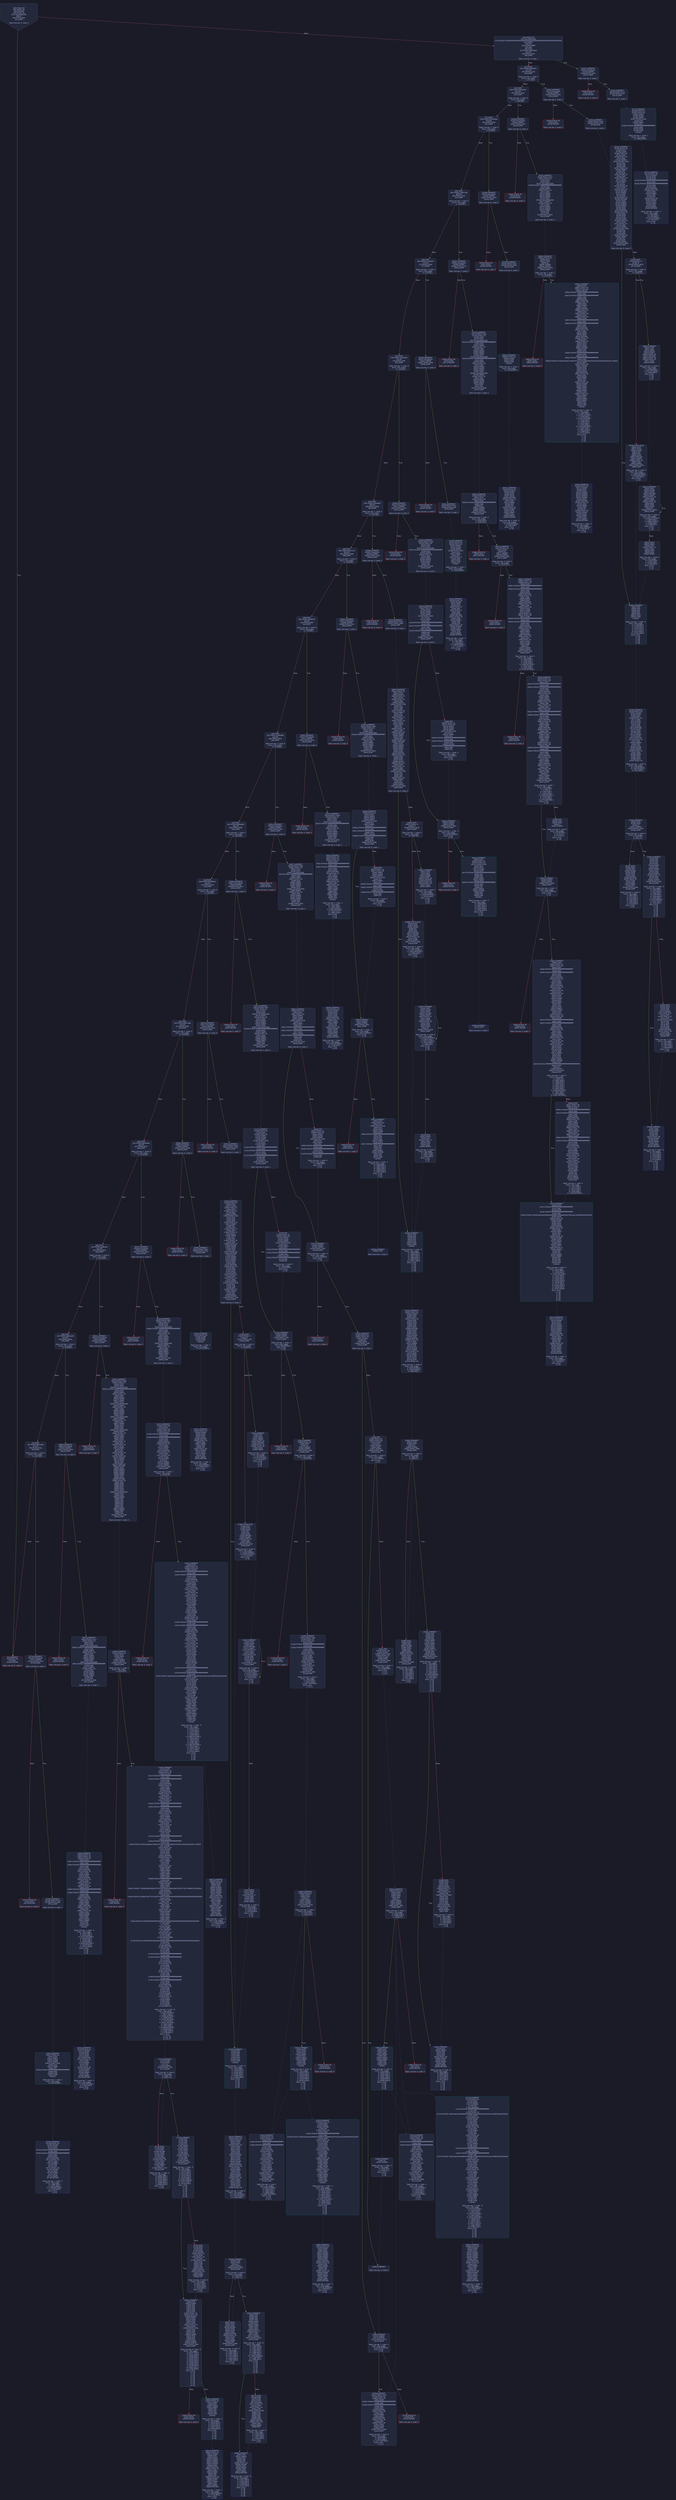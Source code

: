 digraph G {
    node [shape=box, style="filled, rounded", color="#565f89", fontcolor="#c0caf5", fontname="Helvetica", fillcolor="#24283b"];
    edge [color="#414868", fontcolor="#c0caf5", fontname="Helvetica"];
    bgcolor="#1a1b26";
    0 [ label = "[00] PUSH1 60
[02] PUSH1 40
[04] MSTORE
[05] PUSH1 04
[07] CALLDATASIZE
[08] LT
[09] PUSH2 00fc
[0c] JUMPI

Stack size req: 0, sizeΔ: 0
" shape = invhouse]
    1 [ label = "[0d] PUSH1 00
[0f] CALLDATALOAD
[10] PUSH29 0100000000000000000000000000000000000000000000000000000000
[2e] SWAP1
[2f] DIV
[30] PUSH4 ffffffff
[35] AND
[36] DUP1
[37] PUSH4 06900a40
[3c] EQ
[3d] PUSH2 0101
[40] JUMPI

Stack size req: 0, sizeΔ: 1
"]
    2 [ label = "[41] DUP1
[42] PUSH4 06fdde03
[47] EQ
[48] PUSH2 0156
[4b] JUMPI

Stack size req: 1, sizeΔ: 0
Entry->Op usage:
	0->71:EQ:1
"]
    3 [ label = "[4c] DUP1
[4d] PUSH4 095ea7b3
[52] EQ
[53] PUSH2 01e4
[56] JUMPI

Stack size req: 1, sizeΔ: 0
Entry->Op usage:
	0->82:EQ:1
"]
    4 [ label = "[57] DUP1
[58] PUSH4 18160ddd
[5d] EQ
[5e] PUSH2 023e
[61] JUMPI

Stack size req: 1, sizeΔ: 0
Entry->Op usage:
	0->93:EQ:1
"]
    5 [ label = "[62] DUP1
[63] PUSH4 23b872dd
[68] EQ
[69] PUSH2 0267
[6c] JUMPI

Stack size req: 1, sizeΔ: 0
Entry->Op usage:
	0->104:EQ:1
"]
    6 [ label = "[6d] DUP1
[6e] PUSH4 313ce567
[73] EQ
[74] PUSH2 02e0
[77] JUMPI

Stack size req: 1, sizeΔ: 0
Entry->Op usage:
	0->115:EQ:1
"]
    7 [ label = "[78] DUP1
[79] PUSH4 4d7d9a91
[7e] EQ
[7f] PUSH2 030f
[82] JUMPI

Stack size req: 1, sizeΔ: 0
Entry->Op usage:
	0->126:EQ:1
"]
    8 [ label = "[83] DUP1
[84] PUSH4 54fd4d50
[89] EQ
[8a] PUSH2 0348
[8d] JUMPI

Stack size req: 1, sizeΔ: 0
Entry->Op usage:
	0->137:EQ:1
"]
    9 [ label = "[8e] DUP1
[8f] PUSH4 5be7cc16
[94] EQ
[95] PUSH2 03d6
[98] JUMPI

Stack size req: 1, sizeΔ: 0
Entry->Op usage:
	0->148:EQ:1
"]
    10 [ label = "[99] DUP1
[9a] PUSH4 70a08231
[9f] EQ
[a0] PUSH2 040f
[a3] JUMPI

Stack size req: 1, sizeΔ: 0
Entry->Op usage:
	0->159:EQ:1
"]
    11 [ label = "[a4] DUP1
[a5] PUSH4 79c65068
[aa] EQ
[ab] PUSH2 045c
[ae] JUMPI

Stack size req: 1, sizeΔ: 0
Entry->Op usage:
	0->170:EQ:1
"]
    12 [ label = "[af] DUP1
[b0] PUSH4 869e0e60
[b5] EQ
[b6] PUSH2 04b6
[b9] JUMPI

Stack size req: 1, sizeΔ: 0
Entry->Op usage:
	0->181:EQ:1
"]
    13 [ label = "[ba] DUP1
[bb] PUSH4 95d89b41
[c0] EQ
[c1] PUSH2 0510
[c4] JUMPI

Stack size req: 1, sizeΔ: 0
Entry->Op usage:
	0->192:EQ:1
"]
    14 [ label = "[c5] DUP1
[c6] PUSH4 a0617ad0
[cb] EQ
[cc] PUSH2 059e
[cf] JUMPI

Stack size req: 1, sizeΔ: 0
Entry->Op usage:
	0->203:EQ:1
"]
    15 [ label = "[d0] DUP1
[d1] PUSH4 a9059cbb
[d6] EQ
[d7] PUSH2 05c7
[da] JUMPI

Stack size req: 1, sizeΔ: 0
Entry->Op usage:
	0->214:EQ:1
"]
    16 [ label = "[db] DUP1
[dc] PUSH4 cae9ca51
[e1] EQ
[e2] PUSH2 0621
[e5] JUMPI

Stack size req: 1, sizeΔ: 0
Entry->Op usage:
	0->225:EQ:1
"]
    17 [ label = "[e6] DUP1
[e7] PUSH4 dd62ed3e
[ec] EQ
[ed] PUSH2 06be
[f0] JUMPI

Stack size req: 1, sizeΔ: 0
Entry->Op usage:
	0->236:EQ:1
"]
    18 [ label = "[f1] DUP1
[f2] PUSH4 f851a440
[f7] EQ
[f8] PUSH2 072a
[fb] JUMPI

Stack size req: 1, sizeΔ: 0
Entry->Op usage:
	0->247:EQ:1
"]
    19 [ label = "[fc] JUMPDEST
[fd] PUSH1 00
[ff] DUP1
[0100] REVERT

Stack size req: 0, sizeΔ: 0
" color = "red"]
    20 [ label = "[0101] JUMPDEST
[0102] CALLVALUE
[0103] ISZERO
[0104] PUSH2 010c
[0107] JUMPI

Stack size req: 0, sizeΔ: 0
"]
    21 [ label = "[0108] PUSH1 00
[010a] DUP1
[010b] REVERT

Stack size req: 0, sizeΔ: 0
" color = "red"]
    22 [ label = "[010c] JUMPDEST
[010d] PUSH2 0114
[0110] PUSH2 077f
[0113] JUMP

Stack size req: 0, sizeΔ: 1
"]
    23 [ label = "[0114] JUMPDEST
[0115] PUSH1 40
[0117] MLOAD
[0118] DUP1
[0119] DUP3
[011a] PUSH20 ffffffffffffffffffffffffffffffffffffffff
[012f] AND
[0130] PUSH20 ffffffffffffffffffffffffffffffffffffffff
[0145] AND
[0146] DUP2
[0147] MSTORE
[0148] PUSH1 20
[014a] ADD
[014b] SWAP2
[014c] POP
[014d] POP
[014e] PUSH1 40
[0150] MLOAD
[0151] DUP1
[0152] SWAP2
[0153] SUB
[0154] SWAP1
[0155] RETURN

Stack size req: 1, sizeΔ: -1
Entry->Op usage:
	0->303:AND:1
	0->325:AND:1
	0->327:MSTORE:1
	0->332:POP:0
Entry->Exit:
	0->😵
" color = "darkblue"]
    24 [ label = "[0156] JUMPDEST
[0157] CALLVALUE
[0158] ISZERO
[0159] PUSH2 0161
[015c] JUMPI

Stack size req: 0, sizeΔ: 0
"]
    25 [ label = "[015d] PUSH1 00
[015f] DUP1
[0160] REVERT

Stack size req: 0, sizeΔ: 0
" color = "red"]
    26 [ label = "[0161] JUMPDEST
[0162] PUSH2 0169
[0165] PUSH2 07a5
[0168] JUMP

Stack size req: 0, sizeΔ: 1
"]
    27 [ label = "[0169] JUMPDEST
[016a] PUSH1 40
[016c] MLOAD
[016d] DUP1
[016e] DUP1
[016f] PUSH1 20
[0171] ADD
[0172] DUP3
[0173] DUP2
[0174] SUB
[0175] DUP3
[0176] MSTORE
[0177] DUP4
[0178] DUP2
[0179] DUP2
[017a] MLOAD
[017b] DUP2
[017c] MSTORE
[017d] PUSH1 20
[017f] ADD
[0180] SWAP2
[0181] POP
[0182] DUP1
[0183] MLOAD
[0184] SWAP1
[0185] PUSH1 20
[0187] ADD
[0188] SWAP1
[0189] DUP1
[018a] DUP4
[018b] DUP4
[018c] PUSH1 00

Stack size req: 1, sizeΔ: 9
Entry->Op usage:
	0->378:MLOAD:0
	0->387:MLOAD:0
	0->391:ADD:1
"]
    28 [ label = "[018e] JUMPDEST
[018f] DUP4
[0190] DUP2
[0191] LT
[0192] ISZERO
[0193] PUSH2 01a9
[0196] JUMPI

Stack size req: 4, sizeΔ: 0
Entry->Op usage:
	0->401:LT:0
	3->401:LT:1
"]
    29 [ label = "[0197] DUP1
[0198] DUP3
[0199] ADD
[019a] MLOAD
[019b] DUP2
[019c] DUP5
[019d] ADD
[019e] MSTORE
[019f] PUSH1 20
[01a1] DUP2
[01a2] ADD
[01a3] SWAP1
[01a4] POP
[01a5] PUSH2 018e
[01a8] JUMP

Stack size req: 3, sizeΔ: 0
Entry->Op usage:
	0->409:ADD:1
	0->413:ADD:1
	0->418:ADD:0
	0->420:POP:0
	1->409:ADD:0
	2->413:ADD:0
Entry->Exit:
	0->😵
"]
    30 [ label = "[01a9] JUMPDEST
[01aa] POP
[01ab] POP
[01ac] POP
[01ad] POP
[01ae] SWAP1
[01af] POP
[01b0] SWAP1
[01b1] DUP2
[01b2] ADD
[01b3] SWAP1
[01b4] PUSH1 1f
[01b6] AND
[01b7] DUP1
[01b8] ISZERO
[01b9] PUSH2 01d6
[01bc] JUMPI

Stack size req: 7, sizeΔ: -5
Entry->Op usage:
	0->426:POP:0
	1->427:POP:0
	2->428:POP:0
	3->429:POP:0
	4->434:ADD:0
	4->438:AND:1
	4->440:ISZERO:0
	5->431:POP:0
	6->434:ADD:1
Entry->Exit:
	0->😵
	1->😵
	2->😵
	3->😵
	4->0
	5->😵
	6->😵
"]
    31 [ label = "[01bd] DUP1
[01be] DUP3
[01bf] SUB
[01c0] DUP1
[01c1] MLOAD
[01c2] PUSH1 01
[01c4] DUP4
[01c5] PUSH1 20
[01c7] SUB
[01c8] PUSH2 0100
[01cb] EXP
[01cc] SUB
[01cd] NOT
[01ce] AND
[01cf] DUP2
[01d0] MSTORE
[01d1] PUSH1 20
[01d3] ADD
[01d4] SWAP2
[01d5] POP

Stack size req: 2, sizeΔ: 0
Entry->Op usage:
	0->447:SUB:1
	0->455:SUB:1
	1->447:SUB:0
	1->469:POP:0
Entry->Exit:
	1->😵
"]
    32 [ label = "[01d6] JUMPDEST
[01d7] POP
[01d8] SWAP3
[01d9] POP
[01da] POP
[01db] POP
[01dc] PUSH1 40
[01de] MLOAD
[01df] DUP1
[01e0] SWAP2
[01e1] SUB
[01e2] SWAP1
[01e3] RETURN

Stack size req: 5, sizeΔ: -5
Entry->Op usage:
	0->471:POP:0
	1->481:SUB:0
	2->474:POP:0
	3->475:POP:0
	4->473:POP:0
Entry->Exit:
	0->😵
	1->😵
	2->😵
	3->😵
	4->😵
" color = "darkblue"]
    33 [ label = "[01e4] JUMPDEST
[01e5] CALLVALUE
[01e6] ISZERO
[01e7] PUSH2 01ef
[01ea] JUMPI

Stack size req: 0, sizeΔ: 0
"]
    34 [ label = "[01eb] PUSH1 00
[01ed] DUP1
[01ee] REVERT

Stack size req: 0, sizeΔ: 0
" color = "red"]
    35 [ label = "[01ef] JUMPDEST
[01f0] PUSH2 0224
[01f3] PUSH1 04
[01f5] DUP1
[01f6] DUP1
[01f7] CALLDATALOAD
[01f8] PUSH20 ffffffffffffffffffffffffffffffffffffffff
[020d] AND
[020e] SWAP1
[020f] PUSH1 20
[0211] ADD
[0212] SWAP1
[0213] SWAP2
[0214] SWAP1
[0215] DUP1
[0216] CALLDATALOAD
[0217] SWAP1
[0218] PUSH1 20
[021a] ADD
[021b] SWAP1
[021c] SWAP2
[021d] SWAP1
[021e] POP
[021f] POP
[0220] PUSH2 0843
[0223] JUMP

Stack size req: 0, sizeΔ: 3
"]
    36 [ label = "[0224] JUMPDEST
[0225] PUSH1 40
[0227] MLOAD
[0228] DUP1
[0229] DUP3
[022a] ISZERO
[022b] ISZERO
[022c] ISZERO
[022d] ISZERO
[022e] DUP2
[022f] MSTORE
[0230] PUSH1 20
[0232] ADD
[0233] SWAP2
[0234] POP
[0235] POP
[0236] PUSH1 40
[0238] MLOAD
[0239] DUP1
[023a] SWAP2
[023b] SUB
[023c] SWAP1
[023d] RETURN

Stack size req: 1, sizeΔ: -1
Entry->Op usage:
	0->554:ISZERO:0
	0->564:POP:0
Entry->Exit:
	0->😵
" color = "darkblue"]
    37 [ label = "[023e] JUMPDEST
[023f] CALLVALUE
[0240] ISZERO
[0241] PUSH2 0249
[0244] JUMPI

Stack size req: 0, sizeΔ: 0
"]
    38 [ label = "[0245] PUSH1 00
[0247] DUP1
[0248] REVERT

Stack size req: 0, sizeΔ: 0
" color = "red"]
    39 [ label = "[0249] JUMPDEST
[024a] PUSH2 0251
[024d] PUSH2 0943
[0250] JUMP

Stack size req: 0, sizeΔ: 1
"]
    40 [ label = "[0251] JUMPDEST
[0252] PUSH1 40
[0254] MLOAD
[0255] DUP1
[0256] DUP3
[0257] DUP2
[0258] MSTORE
[0259] PUSH1 20
[025b] ADD
[025c] SWAP2
[025d] POP
[025e] POP
[025f] PUSH1 40
[0261] MLOAD
[0262] DUP1
[0263] SWAP2
[0264] SUB
[0265] SWAP1
[0266] RETURN

Stack size req: 1, sizeΔ: -1
Entry->Op usage:
	0->600:MSTORE:1
	0->605:POP:0
Entry->Exit:
	0->😵
" color = "darkblue"]
    41 [ label = "[0267] JUMPDEST
[0268] CALLVALUE
[0269] ISZERO
[026a] PUSH2 0272
[026d] JUMPI

Stack size req: 0, sizeΔ: 0
"]
    42 [ label = "[026e] PUSH1 00
[0270] DUP1
[0271] REVERT

Stack size req: 0, sizeΔ: 0
" color = "red"]
    43 [ label = "[0272] JUMPDEST
[0273] PUSH2 02c6
[0276] PUSH1 04
[0278] DUP1
[0279] DUP1
[027a] CALLDATALOAD
[027b] PUSH20 ffffffffffffffffffffffffffffffffffffffff
[0290] AND
[0291] SWAP1
[0292] PUSH1 20
[0294] ADD
[0295] SWAP1
[0296] SWAP2
[0297] SWAP1
[0298] DUP1
[0299] CALLDATALOAD
[029a] PUSH20 ffffffffffffffffffffffffffffffffffffffff
[02af] AND
[02b0] SWAP1
[02b1] PUSH1 20
[02b3] ADD
[02b4] SWAP1
[02b5] SWAP2
[02b6] SWAP1
[02b7] DUP1
[02b8] CALLDATALOAD
[02b9] SWAP1
[02ba] PUSH1 20
[02bc] ADD
[02bd] SWAP1
[02be] SWAP2
[02bf] SWAP1
[02c0] POP
[02c1] POP
[02c2] PUSH2 0949
[02c5] JUMP

Stack size req: 0, sizeΔ: 4
"]
    44 [ label = "[02c6] JUMPDEST
[02c7] PUSH1 40
[02c9] MLOAD
[02ca] DUP1
[02cb] DUP3
[02cc] ISZERO
[02cd] ISZERO
[02ce] ISZERO
[02cf] ISZERO
[02d0] DUP2
[02d1] MSTORE
[02d2] PUSH1 20
[02d4] ADD
[02d5] SWAP2
[02d6] POP
[02d7] POP
[02d8] PUSH1 40
[02da] MLOAD
[02db] DUP1
[02dc] SWAP2
[02dd] SUB
[02de] SWAP1
[02df] RETURN

Stack size req: 1, sizeΔ: -1
Entry->Op usage:
	0->716:ISZERO:0
	0->726:POP:0
Entry->Exit:
	0->😵
" color = "darkblue"]
    45 [ label = "[02e0] JUMPDEST
[02e1] CALLVALUE
[02e2] ISZERO
[02e3] PUSH2 02eb
[02e6] JUMPI

Stack size req: 0, sizeΔ: 0
"]
    46 [ label = "[02e7] PUSH1 00
[02e9] DUP1
[02ea] REVERT

Stack size req: 0, sizeΔ: 0
" color = "red"]
    47 [ label = "[02eb] JUMPDEST
[02ec] PUSH2 02f3
[02ef] PUSH2 0ca6
[02f2] JUMP

Stack size req: 0, sizeΔ: 1
"]
    48 [ label = "[02f3] JUMPDEST
[02f4] PUSH1 40
[02f6] MLOAD
[02f7] DUP1
[02f8] DUP3
[02f9] PUSH1 ff
[02fb] AND
[02fc] PUSH1 ff
[02fe] AND
[02ff] DUP2
[0300] MSTORE
[0301] PUSH1 20
[0303] ADD
[0304] SWAP2
[0305] POP
[0306] POP
[0307] PUSH1 40
[0309] MLOAD
[030a] DUP1
[030b] SWAP2
[030c] SUB
[030d] SWAP1
[030e] RETURN

Stack size req: 1, sizeΔ: -1
Entry->Op usage:
	0->763:AND:1
	0->766:AND:1
	0->768:MSTORE:1
	0->773:POP:0
Entry->Exit:
	0->😵
" color = "darkblue"]
    49 [ label = "[030f] JUMPDEST
[0310] CALLVALUE
[0311] ISZERO
[0312] PUSH2 031a
[0315] JUMPI

Stack size req: 0, sizeΔ: 0
"]
    50 [ label = "[0316] PUSH1 00
[0318] DUP1
[0319] REVERT

Stack size req: 0, sizeΔ: 0
" color = "red"]
    51 [ label = "[031a] JUMPDEST
[031b] PUSH2 0346
[031e] PUSH1 04
[0320] DUP1
[0321] DUP1
[0322] CALLDATALOAD
[0323] PUSH20 ffffffffffffffffffffffffffffffffffffffff
[0338] AND
[0339] SWAP1
[033a] PUSH1 20
[033c] ADD
[033d] SWAP1
[033e] SWAP2
[033f] SWAP1
[0340] POP
[0341] POP
[0342] PUSH2 0cb9
[0345] JUMP

Stack size req: 0, sizeΔ: 2
"]
    52 [ label = "[0346] JUMPDEST
[0347] STOP

Stack size req: 0, sizeΔ: 0
" color = "darkblue"]
    53 [ label = "[0348] JUMPDEST
[0349] CALLVALUE
[034a] ISZERO
[034b] PUSH2 0353
[034e] JUMPI

Stack size req: 0, sizeΔ: 0
"]
    54 [ label = "[034f] PUSH1 00
[0351] DUP1
[0352] REVERT

Stack size req: 0, sizeΔ: 0
" color = "red"]
    55 [ label = "[0353] JUMPDEST
[0354] PUSH2 035b
[0357] PUSH2 0db0
[035a] JUMP

Stack size req: 0, sizeΔ: 1
"]
    56 [ label = "[035b] JUMPDEST
[035c] PUSH1 40
[035e] MLOAD
[035f] DUP1
[0360] DUP1
[0361] PUSH1 20
[0363] ADD
[0364] DUP3
[0365] DUP2
[0366] SUB
[0367] DUP3
[0368] MSTORE
[0369] DUP4
[036a] DUP2
[036b] DUP2
[036c] MLOAD
[036d] DUP2
[036e] MSTORE
[036f] PUSH1 20
[0371] ADD
[0372] SWAP2
[0373] POP
[0374] DUP1
[0375] MLOAD
[0376] SWAP1
[0377] PUSH1 20
[0379] ADD
[037a] SWAP1
[037b] DUP1
[037c] DUP4
[037d] DUP4
[037e] PUSH1 00

Stack size req: 1, sizeΔ: 9
Entry->Op usage:
	0->876:MLOAD:0
	0->885:MLOAD:0
	0->889:ADD:1
"]
    57 [ label = "[0380] JUMPDEST
[0381] DUP4
[0382] DUP2
[0383] LT
[0384] ISZERO
[0385] PUSH2 039b
[0388] JUMPI

Stack size req: 4, sizeΔ: 0
Entry->Op usage:
	0->899:LT:0
	3->899:LT:1
"]
    58 [ label = "[0389] DUP1
[038a] DUP3
[038b] ADD
[038c] MLOAD
[038d] DUP2
[038e] DUP5
[038f] ADD
[0390] MSTORE
[0391] PUSH1 20
[0393] DUP2
[0394] ADD
[0395] SWAP1
[0396] POP
[0397] PUSH2 0380
[039a] JUMP

Stack size req: 3, sizeΔ: 0
Entry->Op usage:
	0->907:ADD:1
	0->911:ADD:1
	0->916:ADD:0
	0->918:POP:0
	1->907:ADD:0
	2->911:ADD:0
Entry->Exit:
	0->😵
"]
    59 [ label = "[039b] JUMPDEST
[039c] POP
[039d] POP
[039e] POP
[039f] POP
[03a0] SWAP1
[03a1] POP
[03a2] SWAP1
[03a3] DUP2
[03a4] ADD
[03a5] SWAP1
[03a6] PUSH1 1f
[03a8] AND
[03a9] DUP1
[03aa] ISZERO
[03ab] PUSH2 03c8
[03ae] JUMPI

Stack size req: 7, sizeΔ: -5
Entry->Op usage:
	0->924:POP:0
	1->925:POP:0
	2->926:POP:0
	3->927:POP:0
	4->932:ADD:0
	4->936:AND:1
	4->938:ISZERO:0
	5->929:POP:0
	6->932:ADD:1
Entry->Exit:
	0->😵
	1->😵
	2->😵
	3->😵
	4->0
	5->😵
	6->😵
"]
    60 [ label = "[03af] DUP1
[03b0] DUP3
[03b1] SUB
[03b2] DUP1
[03b3] MLOAD
[03b4] PUSH1 01
[03b6] DUP4
[03b7] PUSH1 20
[03b9] SUB
[03ba] PUSH2 0100
[03bd] EXP
[03be] SUB
[03bf] NOT
[03c0] AND
[03c1] DUP2
[03c2] MSTORE
[03c3] PUSH1 20
[03c5] ADD
[03c6] SWAP2
[03c7] POP

Stack size req: 2, sizeΔ: 0
Entry->Op usage:
	0->945:SUB:1
	0->953:SUB:1
	1->945:SUB:0
	1->967:POP:0
Entry->Exit:
	1->😵
"]
    61 [ label = "[03c8] JUMPDEST
[03c9] POP
[03ca] SWAP3
[03cb] POP
[03cc] POP
[03cd] POP
[03ce] PUSH1 40
[03d0] MLOAD
[03d1] DUP1
[03d2] SWAP2
[03d3] SUB
[03d4] SWAP1
[03d5] RETURN

Stack size req: 5, sizeΔ: -5
Entry->Op usage:
	0->969:POP:0
	1->979:SUB:0
	2->972:POP:0
	3->973:POP:0
	4->971:POP:0
Entry->Exit:
	0->😵
	1->😵
	2->😵
	3->😵
	4->😵
" color = "darkblue"]
    62 [ label = "[03d6] JUMPDEST
[03d7] CALLVALUE
[03d8] ISZERO
[03d9] PUSH2 03e1
[03dc] JUMPI

Stack size req: 0, sizeΔ: 0
"]
    63 [ label = "[03dd] PUSH1 00
[03df] DUP1
[03e0] REVERT

Stack size req: 0, sizeΔ: 0
" color = "red"]
    64 [ label = "[03e1] JUMPDEST
[03e2] PUSH2 040d
[03e5] PUSH1 04
[03e7] DUP1
[03e8] DUP1
[03e9] CALLDATALOAD
[03ea] PUSH20 ffffffffffffffffffffffffffffffffffffffff
[03ff] AND
[0400] SWAP1
[0401] PUSH1 20
[0403] ADD
[0404] SWAP1
[0405] SWAP2
[0406] SWAP1
[0407] POP
[0408] POP
[0409] PUSH2 0e4e
[040c] JUMP

Stack size req: 0, sizeΔ: 2
"]
    65 [ label = "[040d] JUMPDEST
[040e] STOP

Stack size req: 0, sizeΔ: 0
" color = "darkblue"]
    66 [ label = "[040f] JUMPDEST
[0410] CALLVALUE
[0411] ISZERO
[0412] PUSH2 041a
[0415] JUMPI

Stack size req: 0, sizeΔ: 0
"]
    67 [ label = "[0416] PUSH1 00
[0418] DUP1
[0419] REVERT

Stack size req: 0, sizeΔ: 0
" color = "red"]
    68 [ label = "[041a] JUMPDEST
[041b] PUSH2 0446
[041e] PUSH1 04
[0420] DUP1
[0421] DUP1
[0422] CALLDATALOAD
[0423] PUSH20 ffffffffffffffffffffffffffffffffffffffff
[0438] AND
[0439] SWAP1
[043a] PUSH1 20
[043c] ADD
[043d] SWAP1
[043e] SWAP2
[043f] SWAP1
[0440] POP
[0441] POP
[0442] PUSH2 0f44
[0445] JUMP

Stack size req: 0, sizeΔ: 2
"]
    69 [ label = "[0446] JUMPDEST
[0447] PUSH1 40
[0449] MLOAD
[044a] DUP1
[044b] DUP3
[044c] DUP2
[044d] MSTORE
[044e] PUSH1 20
[0450] ADD
[0451] SWAP2
[0452] POP
[0453] POP
[0454] PUSH1 40
[0456] MLOAD
[0457] DUP1
[0458] SWAP2
[0459] SUB
[045a] SWAP1
[045b] RETURN

Stack size req: 1, sizeΔ: -1
Entry->Op usage:
	0->1101:MSTORE:1
	0->1106:POP:0
Entry->Exit:
	0->😵
" color = "darkblue"]
    70 [ label = "[045c] JUMPDEST
[045d] CALLVALUE
[045e] ISZERO
[045f] PUSH2 0467
[0462] JUMPI

Stack size req: 0, sizeΔ: 0
"]
    71 [ label = "[0463] PUSH1 00
[0465] DUP1
[0466] REVERT

Stack size req: 0, sizeΔ: 0
" color = "red"]
    72 [ label = "[0467] JUMPDEST
[0468] PUSH2 049c
[046b] PUSH1 04
[046d] DUP1
[046e] DUP1
[046f] CALLDATALOAD
[0470] PUSH20 ffffffffffffffffffffffffffffffffffffffff
[0485] AND
[0486] SWAP1
[0487] PUSH1 20
[0489] ADD
[048a] SWAP1
[048b] SWAP2
[048c] SWAP1
[048d] DUP1
[048e] CALLDATALOAD
[048f] SWAP1
[0490] PUSH1 20
[0492] ADD
[0493] SWAP1
[0494] SWAP2
[0495] SWAP1
[0496] POP
[0497] POP
[0498] PUSH2 0f8d
[049b] JUMP

Stack size req: 0, sizeΔ: 3
"]
    73 [ label = "[049c] JUMPDEST
[049d] PUSH1 40
[049f] MLOAD
[04a0] DUP1
[04a1] DUP3
[04a2] ISZERO
[04a3] ISZERO
[04a4] ISZERO
[04a5] ISZERO
[04a6] DUP2
[04a7] MSTORE
[04a8] PUSH1 20
[04aa] ADD
[04ab] SWAP2
[04ac] POP
[04ad] POP
[04ae] PUSH1 40
[04b0] MLOAD
[04b1] DUP1
[04b2] SWAP2
[04b3] SUB
[04b4] SWAP1
[04b5] RETURN

Stack size req: 1, sizeΔ: -1
Entry->Op usage:
	0->1186:ISZERO:0
	0->1196:POP:0
Entry->Exit:
	0->😵
" color = "darkblue"]
    74 [ label = "[04b6] JUMPDEST
[04b7] CALLVALUE
[04b8] ISZERO
[04b9] PUSH2 04c1
[04bc] JUMPI

Stack size req: 0, sizeΔ: 0
"]
    75 [ label = "[04bd] PUSH1 00
[04bf] DUP1
[04c0] REVERT

Stack size req: 0, sizeΔ: 0
" color = "red"]
    76 [ label = "[04c1] JUMPDEST
[04c2] PUSH2 04f6
[04c5] PUSH1 04
[04c7] DUP1
[04c8] DUP1
[04c9] CALLDATALOAD
[04ca] SWAP1
[04cb] PUSH1 20
[04cd] ADD
[04ce] SWAP1
[04cf] SWAP2
[04d0] SWAP1
[04d1] DUP1
[04d2] CALLDATALOAD
[04d3] PUSH20 ffffffffffffffffffffffffffffffffffffffff
[04e8] AND
[04e9] SWAP1
[04ea] PUSH1 20
[04ec] ADD
[04ed] SWAP1
[04ee] SWAP2
[04ef] SWAP1
[04f0] POP
[04f1] POP
[04f2] PUSH2 11d7
[04f5] JUMP

Stack size req: 0, sizeΔ: 3
"]
    77 [ label = "[04f6] JUMPDEST
[04f7] PUSH1 40
[04f9] MLOAD
[04fa] DUP1
[04fb] DUP3
[04fc] ISZERO
[04fd] ISZERO
[04fe] ISZERO
[04ff] ISZERO
[0500] DUP2
[0501] MSTORE
[0502] PUSH1 20
[0504] ADD
[0505] SWAP2
[0506] POP
[0507] POP
[0508] PUSH1 40
[050a] MLOAD
[050b] DUP1
[050c] SWAP2
[050d] SUB
[050e] SWAP1
[050f] RETURN

Stack size req: 1, sizeΔ: -1
Entry->Op usage:
	0->1276:ISZERO:0
	0->1286:POP:0
Entry->Exit:
	0->😵
" color = "darkblue"]
    78 [ label = "[0510] JUMPDEST
[0511] CALLVALUE
[0512] ISZERO
[0513] PUSH2 051b
[0516] JUMPI

Stack size req: 0, sizeΔ: 0
"]
    79 [ label = "[0517] PUSH1 00
[0519] DUP1
[051a] REVERT

Stack size req: 0, sizeΔ: 0
" color = "red"]
    80 [ label = "[051b] JUMPDEST
[051c] PUSH2 0523
[051f] PUSH2 1393
[0522] JUMP

Stack size req: 0, sizeΔ: 1
"]
    81 [ label = "[0523] JUMPDEST
[0524] PUSH1 40
[0526] MLOAD
[0527] DUP1
[0528] DUP1
[0529] PUSH1 20
[052b] ADD
[052c] DUP3
[052d] DUP2
[052e] SUB
[052f] DUP3
[0530] MSTORE
[0531] DUP4
[0532] DUP2
[0533] DUP2
[0534] MLOAD
[0535] DUP2
[0536] MSTORE
[0537] PUSH1 20
[0539] ADD
[053a] SWAP2
[053b] POP
[053c] DUP1
[053d] MLOAD
[053e] SWAP1
[053f] PUSH1 20
[0541] ADD
[0542] SWAP1
[0543] DUP1
[0544] DUP4
[0545] DUP4
[0546] PUSH1 00

Stack size req: 1, sizeΔ: 9
Entry->Op usage:
	0->1332:MLOAD:0
	0->1341:MLOAD:0
	0->1345:ADD:1
"]
    82 [ label = "[0548] JUMPDEST
[0549] DUP4
[054a] DUP2
[054b] LT
[054c] ISZERO
[054d] PUSH2 0563
[0550] JUMPI

Stack size req: 4, sizeΔ: 0
Entry->Op usage:
	0->1355:LT:0
	3->1355:LT:1
"]
    83 [ label = "[0551] DUP1
[0552] DUP3
[0553] ADD
[0554] MLOAD
[0555] DUP2
[0556] DUP5
[0557] ADD
[0558] MSTORE
[0559] PUSH1 20
[055b] DUP2
[055c] ADD
[055d] SWAP1
[055e] POP
[055f] PUSH2 0548
[0562] JUMP

Stack size req: 3, sizeΔ: 0
Entry->Op usage:
	0->1363:ADD:1
	0->1367:ADD:1
	0->1372:ADD:0
	0->1374:POP:0
	1->1363:ADD:0
	2->1367:ADD:0
Entry->Exit:
	0->😵
"]
    84 [ label = "[0563] JUMPDEST
[0564] POP
[0565] POP
[0566] POP
[0567] POP
[0568] SWAP1
[0569] POP
[056a] SWAP1
[056b] DUP2
[056c] ADD
[056d] SWAP1
[056e] PUSH1 1f
[0570] AND
[0571] DUP1
[0572] ISZERO
[0573] PUSH2 0590
[0576] JUMPI

Stack size req: 7, sizeΔ: -5
Entry->Op usage:
	0->1380:POP:0
	1->1381:POP:0
	2->1382:POP:0
	3->1383:POP:0
	4->1388:ADD:0
	4->1392:AND:1
	4->1394:ISZERO:0
	5->1385:POP:0
	6->1388:ADD:1
Entry->Exit:
	0->😵
	1->😵
	2->😵
	3->😵
	4->0
	5->😵
	6->😵
"]
    85 [ label = "[0577] DUP1
[0578] DUP3
[0579] SUB
[057a] DUP1
[057b] MLOAD
[057c] PUSH1 01
[057e] DUP4
[057f] PUSH1 20
[0581] SUB
[0582] PUSH2 0100
[0585] EXP
[0586] SUB
[0587] NOT
[0588] AND
[0589] DUP2
[058a] MSTORE
[058b] PUSH1 20
[058d] ADD
[058e] SWAP2
[058f] POP

Stack size req: 2, sizeΔ: 0
Entry->Op usage:
	0->1401:SUB:1
	0->1409:SUB:1
	1->1401:SUB:0
	1->1423:POP:0
Entry->Exit:
	1->😵
"]
    86 [ label = "[0590] JUMPDEST
[0591] POP
[0592] SWAP3
[0593] POP
[0594] POP
[0595] POP
[0596] PUSH1 40
[0598] MLOAD
[0599] DUP1
[059a] SWAP2
[059b] SUB
[059c] SWAP1
[059d] RETURN

Stack size req: 5, sizeΔ: -5
Entry->Op usage:
	0->1425:POP:0
	1->1435:SUB:0
	2->1428:POP:0
	3->1429:POP:0
	4->1427:POP:0
Entry->Exit:
	0->😵
	1->😵
	2->😵
	3->😵
	4->😵
" color = "darkblue"]
    87 [ label = "[059e] JUMPDEST
[059f] CALLVALUE
[05a0] ISZERO
[05a1] PUSH2 05a9
[05a4] JUMPI

Stack size req: 0, sizeΔ: 0
"]
    88 [ label = "[05a5] PUSH1 00
[05a7] DUP1
[05a8] REVERT

Stack size req: 0, sizeΔ: 0
" color = "red"]
    89 [ label = "[05a9] JUMPDEST
[05aa] PUSH2 05b1
[05ad] PUSH2 1431
[05b0] JUMP

Stack size req: 0, sizeΔ: 1
"]
    90 [ label = "[05b1] JUMPDEST
[05b2] PUSH1 40
[05b4] MLOAD
[05b5] DUP1
[05b6] DUP3
[05b7] DUP2
[05b8] MSTORE
[05b9] PUSH1 20
[05bb] ADD
[05bc] SWAP2
[05bd] POP
[05be] POP
[05bf] PUSH1 40
[05c1] MLOAD
[05c2] DUP1
[05c3] SWAP2
[05c4] SUB
[05c5] SWAP1
[05c6] RETURN

Stack size req: 1, sizeΔ: -1
Entry->Op usage:
	0->1464:MSTORE:1
	0->1469:POP:0
Entry->Exit:
	0->😵
" color = "darkblue"]
    91 [ label = "[05c7] JUMPDEST
[05c8] CALLVALUE
[05c9] ISZERO
[05ca] PUSH2 05d2
[05cd] JUMPI

Stack size req: 0, sizeΔ: 0
"]
    92 [ label = "[05ce] PUSH1 00
[05d0] DUP1
[05d1] REVERT

Stack size req: 0, sizeΔ: 0
" color = "red"]
    93 [ label = "[05d2] JUMPDEST
[05d3] PUSH2 0607
[05d6] PUSH1 04
[05d8] DUP1
[05d9] DUP1
[05da] CALLDATALOAD
[05db] PUSH20 ffffffffffffffffffffffffffffffffffffffff
[05f0] AND
[05f1] SWAP1
[05f2] PUSH1 20
[05f4] ADD
[05f5] SWAP1
[05f6] SWAP2
[05f7] SWAP1
[05f8] DUP1
[05f9] CALLDATALOAD
[05fa] SWAP1
[05fb] PUSH1 20
[05fd] ADD
[05fe] SWAP1
[05ff] SWAP2
[0600] SWAP1
[0601] POP
[0602] POP
[0603] PUSH2 1437
[0606] JUMP

Stack size req: 0, sizeΔ: 3
"]
    94 [ label = "[0607] JUMPDEST
[0608] PUSH1 40
[060a] MLOAD
[060b] DUP1
[060c] DUP3
[060d] ISZERO
[060e] ISZERO
[060f] ISZERO
[0610] ISZERO
[0611] DUP2
[0612] MSTORE
[0613] PUSH1 20
[0615] ADD
[0616] SWAP2
[0617] POP
[0618] POP
[0619] PUSH1 40
[061b] MLOAD
[061c] DUP1
[061d] SWAP2
[061e] SUB
[061f] SWAP1
[0620] RETURN

Stack size req: 1, sizeΔ: -1
Entry->Op usage:
	0->1549:ISZERO:0
	0->1559:POP:0
Entry->Exit:
	0->😵
" color = "darkblue"]
    95 [ label = "[0621] JUMPDEST
[0622] CALLVALUE
[0623] ISZERO
[0624] PUSH2 062c
[0627] JUMPI

Stack size req: 0, sizeΔ: 0
"]
    96 [ label = "[0628] PUSH1 00
[062a] DUP1
[062b] REVERT

Stack size req: 0, sizeΔ: 0
" color = "red"]
    97 [ label = "[062c] JUMPDEST
[062d] PUSH2 06a4
[0630] PUSH1 04
[0632] DUP1
[0633] DUP1
[0634] CALLDATALOAD
[0635] PUSH20 ffffffffffffffffffffffffffffffffffffffff
[064a] AND
[064b] SWAP1
[064c] PUSH1 20
[064e] ADD
[064f] SWAP1
[0650] SWAP2
[0651] SWAP1
[0652] DUP1
[0653] CALLDATALOAD
[0654] SWAP1
[0655] PUSH1 20
[0657] ADD
[0658] SWAP1
[0659] SWAP2
[065a] SWAP1
[065b] DUP1
[065c] CALLDATALOAD
[065d] SWAP1
[065e] PUSH1 20
[0660] ADD
[0661] SWAP1
[0662] DUP3
[0663] ADD
[0664] DUP1
[0665] CALLDATALOAD
[0666] SWAP1
[0667] PUSH1 20
[0669] ADD
[066a] SWAP1
[066b] DUP1
[066c] DUP1
[066d] PUSH1 1f
[066f] ADD
[0670] PUSH1 20
[0672] DUP1
[0673] SWAP2
[0674] DIV
[0675] MUL
[0676] PUSH1 20
[0678] ADD
[0679] PUSH1 40
[067b] MLOAD
[067c] SWAP1
[067d] DUP2
[067e] ADD
[067f] PUSH1 40
[0681] MSTORE
[0682] DUP1
[0683] SWAP4
[0684] SWAP3
[0685] SWAP2
[0686] SWAP1
[0687] DUP2
[0688] DUP2
[0689] MSTORE
[068a] PUSH1 20
[068c] ADD
[068d] DUP4
[068e] DUP4
[068f] DUP1
[0690] DUP3
[0691] DUP5
[0692] CALLDATACOPY
[0693] DUP3
[0694] ADD
[0695] SWAP2
[0696] POP
[0697] POP
[0698] POP
[0699] POP
[069a] POP
[069b] POP
[069c] SWAP2
[069d] SWAP1
[069e] POP
[069f] POP
[06a0] PUSH2 1590
[06a3] JUMP

Stack size req: 0, sizeΔ: 4
"]
    98 [ label = "[06a4] JUMPDEST
[06a5] PUSH1 40
[06a7] MLOAD
[06a8] DUP1
[06a9] DUP3
[06aa] ISZERO
[06ab] ISZERO
[06ac] ISZERO
[06ad] ISZERO
[06ae] DUP2
[06af] MSTORE
[06b0] PUSH1 20
[06b2] ADD
[06b3] SWAP2
[06b4] POP
[06b5] POP
[06b6] PUSH1 40
[06b8] MLOAD
[06b9] DUP1
[06ba] SWAP2
[06bb] SUB
[06bc] SWAP1
[06bd] RETURN

Stack size req: 1, sizeΔ: -1
Entry->Op usage:
	0->1706:ISZERO:0
	0->1716:POP:0
Entry->Exit:
	0->😵
" color = "darkblue"]
    99 [ label = "[06be] JUMPDEST
[06bf] CALLVALUE
[06c0] ISZERO
[06c1] PUSH2 06c9
[06c4] JUMPI

Stack size req: 0, sizeΔ: 0
"]
    100 [ label = "[06c5] PUSH1 00
[06c7] DUP1
[06c8] REVERT

Stack size req: 0, sizeΔ: 0
" color = "red"]
    101 [ label = "[06c9] JUMPDEST
[06ca] PUSH2 0714
[06cd] PUSH1 04
[06cf] DUP1
[06d0] DUP1
[06d1] CALLDATALOAD
[06d2] PUSH20 ffffffffffffffffffffffffffffffffffffffff
[06e7] AND
[06e8] SWAP1
[06e9] PUSH1 20
[06eb] ADD
[06ec] SWAP1
[06ed] SWAP2
[06ee] SWAP1
[06ef] DUP1
[06f0] CALLDATALOAD
[06f1] PUSH20 ffffffffffffffffffffffffffffffffffffffff
[0706] AND
[0707] SWAP1
[0708] PUSH1 20
[070a] ADD
[070b] SWAP1
[070c] SWAP2
[070d] SWAP1
[070e] POP
[070f] POP
[0710] PUSH2 183f
[0713] JUMP

Stack size req: 0, sizeΔ: 3
"]
    102 [ label = "[0714] JUMPDEST
[0715] PUSH1 40
[0717] MLOAD
[0718] DUP1
[0719] DUP3
[071a] DUP2
[071b] MSTORE
[071c] PUSH1 20
[071e] ADD
[071f] SWAP2
[0720] POP
[0721] POP
[0722] PUSH1 40
[0724] MLOAD
[0725] DUP1
[0726] SWAP2
[0727] SUB
[0728] SWAP1
[0729] RETURN

Stack size req: 1, sizeΔ: -1
Entry->Op usage:
	0->1819:MSTORE:1
	0->1824:POP:0
Entry->Exit:
	0->😵
" color = "darkblue"]
    103 [ label = "[072a] JUMPDEST
[072b] CALLVALUE
[072c] ISZERO
[072d] PUSH2 0735
[0730] JUMPI

Stack size req: 0, sizeΔ: 0
"]
    104 [ label = "[0731] PUSH1 00
[0733] DUP1
[0734] REVERT

Stack size req: 0, sizeΔ: 0
" color = "red"]
    105 [ label = "[0735] JUMPDEST
[0736] PUSH2 073d
[0739] PUSH2 18c6
[073c] JUMP

Stack size req: 0, sizeΔ: 1
"]
    106 [ label = "[073d] JUMPDEST
[073e] PUSH1 40
[0740] MLOAD
[0741] DUP1
[0742] DUP3
[0743] PUSH20 ffffffffffffffffffffffffffffffffffffffff
[0758] AND
[0759] PUSH20 ffffffffffffffffffffffffffffffffffffffff
[076e] AND
[076f] DUP2
[0770] MSTORE
[0771] PUSH1 20
[0773] ADD
[0774] SWAP2
[0775] POP
[0776] POP
[0777] PUSH1 40
[0779] MLOAD
[077a] DUP1
[077b] SWAP2
[077c] SUB
[077d] SWAP1
[077e] RETURN

Stack size req: 1, sizeΔ: -1
Entry->Op usage:
	0->1880:AND:1
	0->1902:AND:1
	0->1904:MSTORE:1
	0->1909:POP:0
Entry->Exit:
	0->😵
" color = "darkblue"]
    107 [ label = "[077f] JUMPDEST
[0780] PUSH1 01
[0782] PUSH1 00
[0784] SWAP1
[0785] SLOAD
[0786] SWAP1
[0787] PUSH2 0100
[078a] EXP
[078b] SWAP1
[078c] DIV
[078d] PUSH20 ffffffffffffffffffffffffffffffffffffffff
[07a2] AND
[07a3] DUP2
[07a4] JUMP
Indirect!

Stack size req: 1, sizeΔ: 1
Entry->Op usage:
	0->1956:JUMP:0
" color = "teal"]
    108 [ label = "[07a5] JUMPDEST
[07a6] PUSH1 05
[07a8] DUP1
[07a9] SLOAD
[07aa] PUSH1 01
[07ac] DUP2
[07ad] PUSH1 01
[07af] AND
[07b0] ISZERO
[07b1] PUSH2 0100
[07b4] MUL
[07b5] SUB
[07b6] AND
[07b7] PUSH1 02
[07b9] SWAP1
[07ba] DIV
[07bb] DUP1
[07bc] PUSH1 1f
[07be] ADD
[07bf] PUSH1 20
[07c1] DUP1
[07c2] SWAP2
[07c3] DIV
[07c4] MUL
[07c5] PUSH1 20
[07c7] ADD
[07c8] PUSH1 40
[07ca] MLOAD
[07cb] SWAP1
[07cc] DUP2
[07cd] ADD
[07ce] PUSH1 40
[07d0] MSTORE
[07d1] DUP1
[07d2] SWAP3
[07d3] SWAP2
[07d4] SWAP1
[07d5] DUP2
[07d6] DUP2
[07d7] MSTORE
[07d8] PUSH1 20
[07da] ADD
[07db] DUP3
[07dc] DUP1
[07dd] SLOAD
[07de] PUSH1 01
[07e0] DUP2
[07e1] PUSH1 01
[07e3] AND
[07e4] ISZERO
[07e5] PUSH2 0100
[07e8] MUL
[07e9] SUB
[07ea] AND
[07eb] PUSH1 02
[07ed] SWAP1
[07ee] DIV
[07ef] DUP1
[07f0] ISZERO
[07f1] PUSH2 083b
[07f4] JUMPI

Stack size req: 0, sizeΔ: 6
"]
    109 [ label = "[07f5] DUP1
[07f6] PUSH1 1f
[07f8] LT
[07f9] PUSH2 0810
[07fc] JUMPI

Stack size req: 1, sizeΔ: 0
Entry->Op usage:
	0->2040:LT:1
"]
    110 [ label = "[07fd] PUSH2 0100
[0800] DUP1
[0801] DUP4
[0802] SLOAD
[0803] DIV
[0804] MUL
[0805] DUP4
[0806] MSTORE
[0807] SWAP2
[0808] PUSH1 20
[080a] ADD
[080b] SWAP2
[080c] PUSH2 083b
[080f] JUMP

Stack size req: 3, sizeΔ: 0
Entry->Op usage:
	1->2050:SLOAD:0
	2->2054:MSTORE:0
	2->2058:ADD:1
Entry->Exit:
	2->😵
"]
    111 [ label = "[0810] JUMPDEST
[0811] DUP3
[0812] ADD
[0813] SWAP2
[0814] SWAP1
[0815] PUSH1 00
[0817] MSTORE
[0818] PUSH1 20
[081a] PUSH1 00
[081c] SHA3
[081d] SWAP1

Stack size req: 3, sizeΔ: 0
Entry->Op usage:
	0->2066:ADD:1
	1->2071:MSTORE:1
	2->2066:ADD:0
Entry->Exit:
	0->😵
	1->😵
	2->0
"]
    112 [ label = "[081e] JUMPDEST
[081f] DUP2
[0820] SLOAD
[0821] DUP2
[0822] MSTORE
[0823] SWAP1
[0824] PUSH1 01
[0826] ADD
[0827] SWAP1
[0828] PUSH1 20
[082a] ADD
[082b] DUP1
[082c] DUP4
[082d] GT
[082e] PUSH2 081e
[0831] JUMPI

Stack size req: 3, sizeΔ: 0
Entry->Op usage:
	0->2082:MSTORE:0
	0->2090:ADD:1
	1->2080:SLOAD:0
	1->2086:ADD:1
	2->2093:GT:0
Entry->Exit:
	0->😵
	1->😵
"]
    113 [ label = "[0832] DUP3
[0833] SWAP1
[0834] SUB
[0835] PUSH1 1f
[0837] AND
[0838] DUP3
[0839] ADD
[083a] SWAP2

Stack size req: 3, sizeΔ: 0
Entry->Op usage:
	0->2100:SUB:0
	2->2100:SUB:1
	2->2105:ADD:0
Entry->Exit:
	0->😵
	2->0
"]
    114 [ label = "[083b] JUMPDEST
[083c] POP
[083d] POP
[083e] POP
[083f] POP
[0840] POP
[0841] DUP2
[0842] JUMP
Indirect!

Stack size req: 7, sizeΔ: -5
Entry->Op usage:
	0->2108:POP:0
	1->2109:POP:0
	2->2110:POP:0
	3->2111:POP:0
	4->2112:POP:0
	6->2114:JUMP:0
Entry->Exit:
	0->😵
	1->😵
	2->😵
	3->😵
	4->😵
" color = "teal"]
    115 [ label = "[0843] JUMPDEST
[0844] PUSH1 00
[0846] DUP1
[0847] DUP3
[0848] GT
[0849] ISZERO
[084a] ISZERO
[084b] PUSH2 0853
[084e] JUMPI

Stack size req: 1, sizeΔ: 1
Entry->Op usage:
	0->2120:GT:0
"]
    116 [ label = "[084f] PUSH1 00
[0851] DUP1
[0852] REVERT

Stack size req: 0, sizeΔ: 0
" color = "red"]
    117 [ label = "[0853] JUMPDEST
[0854] DUP2
[0855] PUSH1 04
[0857] PUSH1 00
[0859] CALLER
[085a] PUSH20 ffffffffffffffffffffffffffffffffffffffff
[086f] AND
[0870] PUSH20 ffffffffffffffffffffffffffffffffffffffff
[0885] AND
[0886] DUP2
[0887] MSTORE
[0888] PUSH1 20
[088a] ADD
[088b] SWAP1
[088c] DUP2
[088d] MSTORE
[088e] PUSH1 20
[0890] ADD
[0891] PUSH1 00
[0893] SHA3
[0894] PUSH1 00
[0896] DUP6
[0897] PUSH20 ffffffffffffffffffffffffffffffffffffffff
[08ac] AND
[08ad] PUSH20 ffffffffffffffffffffffffffffffffffffffff
[08c2] AND
[08c3] DUP2
[08c4] MSTORE
[08c5] PUSH1 20
[08c7] ADD
[08c8] SWAP1
[08c9] DUP2
[08ca] MSTORE
[08cb] PUSH1 20
[08cd] ADD
[08ce] PUSH1 00
[08d0] SHA3
[08d1] DUP2
[08d2] SWAP1
[08d3] SSTORE
[08d4] POP
[08d5] DUP3
[08d6] PUSH20 ffffffffffffffffffffffffffffffffffffffff
[08eb] AND
[08ec] CALLER
[08ed] PUSH20 ffffffffffffffffffffffffffffffffffffffff
[0902] AND
[0903] PUSH32 8c5be1e5ebec7d5bd14f71427d1e84f3dd0314c0f7b2291e5b200ac8c7c3b925
[0924] DUP5
[0925] PUSH1 40
[0927] MLOAD
[0928] DUP1
[0929] DUP3
[092a] DUP2
[092b] MSTORE
[092c] PUSH1 20
[092e] ADD
[092f] SWAP2
[0930] POP
[0931] POP
[0932] PUSH1 40
[0934] MLOAD
[0935] DUP1
[0936] SWAP2
[0937] SUB
[0938] SWAP1
[0939] LOG3
[093a] PUSH1 01
[093c] SWAP1
[093d] POP
[093e] SWAP3
[093f] SWAP2
[0940] POP
[0941] POP
[0942] JUMP
Indirect!

Stack size req: 4, sizeΔ: -3
Entry->Op usage:
	0->2365:POP:0
	1->2259:SSTORE:1
	1->2260:POP:0
	1->2347:MSTORE:1
	1->2352:POP:0
	1->2369:POP:0
	2->2220:AND:1
	2->2242:AND:1
	2->2244:MSTORE:1
	2->2283:AND:1
	2->2361:LOG3:4
	2->2368:POP:0
	3->2370:JUMP:0
Entry->Exit:
	0->😵
	1->😵
	2->😵
	3->😵
" color = "teal"]
    118 [ label = "[0943] JUMPDEST
[0944] PUSH1 02
[0946] SLOAD
[0947] DUP2
[0948] JUMP
Indirect!

Stack size req: 1, sizeΔ: 1
Entry->Op usage:
	0->2376:JUMP:0
" color = "teal"]
    119 [ label = "[0949] JUMPDEST
[094a] PUSH1 00
[094c] DUP1
[094d] PUSH1 00
[094f] DUP5
[0950] PUSH20 ffffffffffffffffffffffffffffffffffffffff
[0965] AND
[0966] EQ
[0967] ISZERO
[0968] ISZERO
[0969] ISZERO
[096a] PUSH2 0972
[096d] JUMPI

Stack size req: 2, sizeΔ: 2
Entry->Op usage:
	1->2405:AND:1
	1->2406:EQ:0
"]
    120 [ label = "[096e] PUSH1 00
[0970] DUP1
[0971] REVERT

Stack size req: 0, sizeΔ: 0
" color = "red"]
    121 [ label = "[0972] JUMPDEST
[0973] PUSH1 00
[0975] DUP4
[0976] GT
[0977] ISZERO
[0978] ISZERO
[0979] PUSH2 0981
[097c] JUMPI

Stack size req: 3, sizeΔ: 0
Entry->Op usage:
	2->2422:GT:0
"]
    122 [ label = "[097d] PUSH1 00
[097f] DUP1
[0980] REVERT

Stack size req: 0, sizeΔ: 0
" color = "red"]
    123 [ label = "[0981] JUMPDEST
[0982] PUSH1 03
[0984] PUSH1 00
[0986] DUP6
[0987] PUSH20 ffffffffffffffffffffffffffffffffffffffff
[099c] AND
[099d] PUSH20 ffffffffffffffffffffffffffffffffffffffff
[09b2] AND
[09b3] DUP2
[09b4] MSTORE
[09b5] PUSH1 20
[09b7] ADD
[09b8] SWAP1
[09b9] DUP2
[09ba] MSTORE
[09bb] PUSH1 20
[09bd] ADD
[09be] PUSH1 00
[09c0] SHA3
[09c1] SLOAD
[09c2] DUP4
[09c3] PUSH1 03
[09c5] PUSH1 00
[09c7] DUP8
[09c8] PUSH20 ffffffffffffffffffffffffffffffffffffffff
[09dd] AND
[09de] PUSH20 ffffffffffffffffffffffffffffffffffffffff
[09f3] AND
[09f4] DUP2
[09f5] MSTORE
[09f6] PUSH1 20
[09f8] ADD
[09f9] SWAP1
[09fa] DUP2
[09fb] MSTORE
[09fc] PUSH1 20
[09fe] ADD
[09ff] PUSH1 00
[0a01] SHA3
[0a02] SLOAD
[0a03] ADD
[0a04] GT
[0a05] ISZERO
[0a06] ISZERO
[0a07] PUSH2 0a0f
[0a0a] JUMPI

Stack size req: 4, sizeΔ: 0
Entry->Op usage:
	2->2563:ADD:1
	3->2460:AND:1
	3->2482:AND:1
	3->2484:MSTORE:1
	3->2525:AND:1
	3->2547:AND:1
	3->2549:MSTORE:1
"]
    124 [ label = "[0a0b] PUSH1 00
[0a0d] DUP1
[0a0e] REVERT

Stack size req: 0, sizeΔ: 0
" color = "red"]
    125 [ label = "[0a0f] JUMPDEST
[0a10] PUSH1 04
[0a12] PUSH1 00
[0a14] DUP7
[0a15] PUSH20 ffffffffffffffffffffffffffffffffffffffff
[0a2a] AND
[0a2b] PUSH20 ffffffffffffffffffffffffffffffffffffffff
[0a40] AND
[0a41] DUP2
[0a42] MSTORE
[0a43] PUSH1 20
[0a45] ADD
[0a46] SWAP1
[0a47] DUP2
[0a48] MSTORE
[0a49] PUSH1 20
[0a4b] ADD
[0a4c] PUSH1 00
[0a4e] SHA3
[0a4f] PUSH1 00
[0a51] CALLER
[0a52] PUSH20 ffffffffffffffffffffffffffffffffffffffff
[0a67] AND
[0a68] PUSH20 ffffffffffffffffffffffffffffffffffffffff
[0a7d] AND
[0a7e] DUP2
[0a7f] MSTORE
[0a80] PUSH1 20
[0a82] ADD
[0a83] SWAP1
[0a84] DUP2
[0a85] MSTORE
[0a86] PUSH1 20
[0a88] ADD
[0a89] PUSH1 00
[0a8b] SHA3
[0a8c] SLOAD
[0a8d] SWAP1
[0a8e] POP
[0a8f] DUP3
[0a90] PUSH1 03
[0a92] PUSH1 00
[0a94] DUP8
[0a95] PUSH20 ffffffffffffffffffffffffffffffffffffffff
[0aaa] AND
[0aab] PUSH20 ffffffffffffffffffffffffffffffffffffffff
[0ac0] AND
[0ac1] DUP2
[0ac2] MSTORE
[0ac3] PUSH1 20
[0ac5] ADD
[0ac6] SWAP1
[0ac7] DUP2
[0ac8] MSTORE
[0ac9] PUSH1 20
[0acb] ADD
[0acc] PUSH1 00
[0ace] SHA3
[0acf] SLOAD
[0ad0] LT
[0ad1] ISZERO
[0ad2] DUP1
[0ad3] ISZERO
[0ad4] PUSH2 0add
[0ad7] JUMPI

Stack size req: 5, sizeΔ: 1
Entry->Op usage:
	0->2702:POP:0
	2->2768:LT:1
	4->2602:AND:1
	4->2624:AND:1
	4->2626:MSTORE:1
	4->2730:AND:1
	4->2752:AND:1
	4->2754:MSTORE:1
Entry->Exit:
	0->😵
"]
    126 [ label = "[0ad8] POP
[0ad9] DUP3
[0ada] DUP2
[0adb] LT
[0adc] ISZERO

Stack size req: 4, sizeΔ: 0
Entry->Op usage:
	0->2776:POP:0
	1->2779:LT:0
	3->2779:LT:1
Entry->Exit:
	0->😵
"]
    127 [ label = "[0add] JUMPDEST
[0ade] ISZERO
[0adf] ISZERO
[0ae0] PUSH2 0ae8
[0ae3] JUMPI

Stack size req: 1, sizeΔ: -1
Entry->Op usage:
	0->2782:ISZERO:0
Entry->Exit:
	0->😵
"]
    128 [ label = "[0ae4] PUSH1 00
[0ae6] DUP1
[0ae7] REVERT

Stack size req: 0, sizeΔ: 0
" color = "red"]
    129 [ label = "[0ae8] JUMPDEST
[0ae9] DUP3
[0aea] PUSH1 03
[0aec] PUSH1 00
[0aee] DUP7
[0aef] PUSH20 ffffffffffffffffffffffffffffffffffffffff
[0b04] AND
[0b05] PUSH20 ffffffffffffffffffffffffffffffffffffffff
[0b1a] AND
[0b1b] DUP2
[0b1c] MSTORE
[0b1d] PUSH1 20
[0b1f] ADD
[0b20] SWAP1
[0b21] DUP2
[0b22] MSTORE
[0b23] PUSH1 20
[0b25] ADD
[0b26] PUSH1 00
[0b28] SHA3
[0b29] PUSH1 00
[0b2b] DUP3
[0b2c] DUP3
[0b2d] SLOAD
[0b2e] ADD
[0b2f] SWAP3
[0b30] POP
[0b31] POP
[0b32] DUP2
[0b33] SWAP1
[0b34] SSTORE
[0b35] POP
[0b36] DUP3
[0b37] PUSH1 03
[0b39] PUSH1 00
[0b3b] DUP8
[0b3c] PUSH20 ffffffffffffffffffffffffffffffffffffffff
[0b51] AND
[0b52] PUSH20 ffffffffffffffffffffffffffffffffffffffff
[0b67] AND
[0b68] DUP2
[0b69] MSTORE
[0b6a] PUSH1 20
[0b6c] ADD
[0b6d] SWAP1
[0b6e] DUP2
[0b6f] MSTORE
[0b70] PUSH1 20
[0b72] ADD
[0b73] PUSH1 00
[0b75] SHA3
[0b76] PUSH1 00
[0b78] DUP3
[0b79] DUP3
[0b7a] SLOAD
[0b7b] SUB
[0b7c] SWAP3
[0b7d] POP
[0b7e] POP
[0b7f] DUP2
[0b80] SWAP1
[0b81] SSTORE
[0b82] POP
[0b83] PUSH32 ffffffffffffffffffffffffffffffffffffffffffffffffffffffffffffffff
[0ba4] DUP2
[0ba5] LT
[0ba6] ISZERO
[0ba7] PUSH2 0c35
[0baa] JUMPI

Stack size req: 5, sizeΔ: 0
Entry->Op usage:
	0->2981:LT:0
	2->2862:ADD:1
	2->2864:POP:0
	2->2939:SUB:1
	2->2941:POP:0
	3->2820:AND:1
	3->2842:AND:1
	3->2844:MSTORE:1
	4->2897:AND:1
	4->2919:AND:1
	4->2921:MSTORE:1
"]
    130 [ label = "[0bab] DUP3
[0bac] PUSH1 04
[0bae] PUSH1 00
[0bb0] DUP8
[0bb1] PUSH20 ffffffffffffffffffffffffffffffffffffffff
[0bc6] AND
[0bc7] PUSH20 ffffffffffffffffffffffffffffffffffffffff
[0bdc] AND
[0bdd] DUP2
[0bde] MSTORE
[0bdf] PUSH1 20
[0be1] ADD
[0be2] SWAP1
[0be3] DUP2
[0be4] MSTORE
[0be5] PUSH1 20
[0be7] ADD
[0be8] PUSH1 00
[0bea] SHA3
[0beb] PUSH1 00
[0bed] CALLER
[0bee] PUSH20 ffffffffffffffffffffffffffffffffffffffff
[0c03] AND
[0c04] PUSH20 ffffffffffffffffffffffffffffffffffffffff
[0c19] AND
[0c1a] DUP2
[0c1b] MSTORE
[0c1c] PUSH1 20
[0c1e] ADD
[0c1f] SWAP1
[0c20] DUP2
[0c21] MSTORE
[0c22] PUSH1 20
[0c24] ADD
[0c25] PUSH1 00
[0c27] SHA3
[0c28] PUSH1 00
[0c2a] DUP3
[0c2b] DUP3
[0c2c] SLOAD
[0c2d] SUB
[0c2e] SWAP3
[0c2f] POP
[0c30] POP
[0c31] DUP2
[0c32] SWAP1
[0c33] SSTORE
[0c34] POP

Stack size req: 5, sizeΔ: 0
Entry->Op usage:
	2->3117:SUB:1
	2->3119:POP:0
	4->3014:AND:1
	4->3036:AND:1
	4->3038:MSTORE:1
"]
    131 [ label = "[0c35] JUMPDEST
[0c36] DUP4
[0c37] PUSH20 ffffffffffffffffffffffffffffffffffffffff
[0c4c] AND
[0c4d] DUP6
[0c4e] PUSH20 ffffffffffffffffffffffffffffffffffffffff
[0c63] AND
[0c64] PUSH32 ddf252ad1be2c89b69c2b068fc378daa952ba7f163c4a11628f55a4df523b3ef
[0c85] DUP6
[0c86] PUSH1 40
[0c88] MLOAD
[0c89] DUP1
[0c8a] DUP3
[0c8b] DUP2
[0c8c] MSTORE
[0c8d] PUSH1 20
[0c8f] ADD
[0c90] SWAP2
[0c91] POP
[0c92] POP
[0c93] PUSH1 40
[0c95] MLOAD
[0c96] DUP1
[0c97] SWAP2
[0c98] SUB
[0c99] SWAP1
[0c9a] LOG3
[0c9b] PUSH1 01
[0c9d] SWAP2
[0c9e] POP
[0c9f] POP
[0ca0] SWAP4
[0ca1] SWAP3
[0ca2] POP
[0ca3] POP
[0ca4] POP
[0ca5] JUMP
Indirect!

Stack size req: 6, sizeΔ: -5
Entry->Op usage:
	0->3231:POP:0
	1->3230:POP:0
	2->3212:MSTORE:1
	2->3217:POP:0
	2->3235:POP:0
	3->3148:AND:1
	3->3226:LOG3:4
	3->3236:POP:0
	4->3171:AND:1
	4->3226:LOG3:3
	4->3234:POP:0
	5->3237:JUMP:0
Entry->Exit:
	0->😵
	1->😵
	2->😵
	3->😵
	4->😵
	5->😵
" color = "teal"]
    132 [ label = "[0ca6] JUMPDEST
[0ca7] PUSH1 06
[0ca9] PUSH1 00
[0cab] SWAP1
[0cac] SLOAD
[0cad] SWAP1
[0cae] PUSH2 0100
[0cb1] EXP
[0cb2] SWAP1
[0cb3] DIV
[0cb4] PUSH1 ff
[0cb6] AND
[0cb7] DUP2
[0cb8] JUMP
Indirect!

Stack size req: 1, sizeΔ: 1
Entry->Op usage:
	0->3256:JUMP:0
" color = "teal"]
    133 [ label = "[0cb9] JUMPDEST
[0cba] PUSH1 00
[0cbc] DUP1
[0cbd] SWAP1
[0cbe] SLOAD
[0cbf] SWAP1
[0cc0] PUSH2 0100
[0cc3] EXP
[0cc4] SWAP1
[0cc5] DIV
[0cc6] PUSH20 ffffffffffffffffffffffffffffffffffffffff
[0cdb] AND
[0cdc] PUSH20 ffffffffffffffffffffffffffffffffffffffff
[0cf1] AND
[0cf2] CALLER
[0cf3] PUSH20 ffffffffffffffffffffffffffffffffffffffff
[0d08] AND
[0d09] EQ
[0d0a] DUP1
[0d0b] PUSH2 0d61
[0d0e] JUMPI

Stack size req: 0, sizeΔ: 1
"]
    134 [ label = "[0d0f] POP
[0d10] PUSH1 01
[0d12] PUSH1 00
[0d14] SWAP1
[0d15] SLOAD
[0d16] SWAP1
[0d17] PUSH2 0100
[0d1a] EXP
[0d1b] SWAP1
[0d1c] DIV
[0d1d] PUSH20 ffffffffffffffffffffffffffffffffffffffff
[0d32] AND
[0d33] PUSH20 ffffffffffffffffffffffffffffffffffffffff
[0d48] AND
[0d49] CALLER
[0d4a] PUSH20 ffffffffffffffffffffffffffffffffffffffff
[0d5f] AND
[0d60] EQ

Stack size req: 1, sizeΔ: 0
Entry->Op usage:
	0->3343:POP:0
Entry->Exit:
	0->😵
"]
    135 [ label = "[0d61] JUMPDEST
[0d62] ISZERO
[0d63] ISZERO
[0d64] PUSH2 0d6c
[0d67] JUMPI

Stack size req: 1, sizeΔ: -1
Entry->Op usage:
	0->3426:ISZERO:0
Entry->Exit:
	0->😵
"]
    136 [ label = "[0d68] PUSH1 00
[0d6a] DUP1
[0d6b] REVERT

Stack size req: 0, sizeΔ: 0
" color = "red"]
    137 [ label = "[0d6c] JUMPDEST
[0d6d] DUP1
[0d6e] PUSH1 01
[0d70] PUSH1 00
[0d72] PUSH2 0100
[0d75] EXP
[0d76] DUP2
[0d77] SLOAD
[0d78] DUP2
[0d79] PUSH20 ffffffffffffffffffffffffffffffffffffffff
[0d8e] MUL
[0d8f] NOT
[0d90] AND
[0d91] SWAP1
[0d92] DUP4
[0d93] PUSH20 ffffffffffffffffffffffffffffffffffffffff
[0da8] AND
[0da9] MUL
[0daa] OR
[0dab] SWAP1
[0dac] SSTORE
[0dad] POP
[0dae] POP
[0daf] JUMP
Indirect!

Stack size req: 2, sizeΔ: -2
Entry->Op usage:
	0->3496:AND:1
	0->3497:MUL:0
	0->3501:POP:0
	0->3502:POP:0
	1->3503:JUMP:0
Entry->Exit:
	0->😵
	1->😵
" color = "teal"]
    138 [ label = "[0db0] JUMPDEST
[0db1] PUSH1 08
[0db3] DUP1
[0db4] SLOAD
[0db5] PUSH1 01
[0db7] DUP2
[0db8] PUSH1 01
[0dba] AND
[0dbb] ISZERO
[0dbc] PUSH2 0100
[0dbf] MUL
[0dc0] SUB
[0dc1] AND
[0dc2] PUSH1 02
[0dc4] SWAP1
[0dc5] DIV
[0dc6] DUP1
[0dc7] PUSH1 1f
[0dc9] ADD
[0dca] PUSH1 20
[0dcc] DUP1
[0dcd] SWAP2
[0dce] DIV
[0dcf] MUL
[0dd0] PUSH1 20
[0dd2] ADD
[0dd3] PUSH1 40
[0dd5] MLOAD
[0dd6] SWAP1
[0dd7] DUP2
[0dd8] ADD
[0dd9] PUSH1 40
[0ddb] MSTORE
[0ddc] DUP1
[0ddd] SWAP3
[0dde] SWAP2
[0ddf] SWAP1
[0de0] DUP2
[0de1] DUP2
[0de2] MSTORE
[0de3] PUSH1 20
[0de5] ADD
[0de6] DUP3
[0de7] DUP1
[0de8] SLOAD
[0de9] PUSH1 01
[0deb] DUP2
[0dec] PUSH1 01
[0dee] AND
[0def] ISZERO
[0df0] PUSH2 0100
[0df3] MUL
[0df4] SUB
[0df5] AND
[0df6] PUSH1 02
[0df8] SWAP1
[0df9] DIV
[0dfa] DUP1
[0dfb] ISZERO
[0dfc] PUSH2 0e46
[0dff] JUMPI

Stack size req: 0, sizeΔ: 6
"]
    139 [ label = "[0e00] DUP1
[0e01] PUSH1 1f
[0e03] LT
[0e04] PUSH2 0e1b
[0e07] JUMPI

Stack size req: 1, sizeΔ: 0
Entry->Op usage:
	0->3587:LT:1
"]
    140 [ label = "[0e08] PUSH2 0100
[0e0b] DUP1
[0e0c] DUP4
[0e0d] SLOAD
[0e0e] DIV
[0e0f] MUL
[0e10] DUP4
[0e11] MSTORE
[0e12] SWAP2
[0e13] PUSH1 20
[0e15] ADD
[0e16] SWAP2
[0e17] PUSH2 0e46
[0e1a] JUMP

Stack size req: 3, sizeΔ: 0
Entry->Op usage:
	1->3597:SLOAD:0
	2->3601:MSTORE:0
	2->3605:ADD:1
Entry->Exit:
	2->😵
"]
    141 [ label = "[0e1b] JUMPDEST
[0e1c] DUP3
[0e1d] ADD
[0e1e] SWAP2
[0e1f] SWAP1
[0e20] PUSH1 00
[0e22] MSTORE
[0e23] PUSH1 20
[0e25] PUSH1 00
[0e27] SHA3
[0e28] SWAP1

Stack size req: 3, sizeΔ: 0
Entry->Op usage:
	0->3613:ADD:1
	1->3618:MSTORE:1
	2->3613:ADD:0
Entry->Exit:
	0->😵
	1->😵
	2->0
"]
    142 [ label = "[0e29] JUMPDEST
[0e2a] DUP2
[0e2b] SLOAD
[0e2c] DUP2
[0e2d] MSTORE
[0e2e] SWAP1
[0e2f] PUSH1 01
[0e31] ADD
[0e32] SWAP1
[0e33] PUSH1 20
[0e35] ADD
[0e36] DUP1
[0e37] DUP4
[0e38] GT
[0e39] PUSH2 0e29
[0e3c] JUMPI

Stack size req: 3, sizeΔ: 0
Entry->Op usage:
	0->3629:MSTORE:0
	0->3637:ADD:1
	1->3627:SLOAD:0
	1->3633:ADD:1
	2->3640:GT:0
Entry->Exit:
	0->😵
	1->😵
"]
    143 [ label = "[0e3d] DUP3
[0e3e] SWAP1
[0e3f] SUB
[0e40] PUSH1 1f
[0e42] AND
[0e43] DUP3
[0e44] ADD
[0e45] SWAP2

Stack size req: 3, sizeΔ: 0
Entry->Op usage:
	0->3647:SUB:0
	2->3647:SUB:1
	2->3652:ADD:0
Entry->Exit:
	0->😵
	2->0
"]
    144 [ label = "[0e46] JUMPDEST
[0e47] POP
[0e48] POP
[0e49] POP
[0e4a] POP
[0e4b] POP
[0e4c] DUP2
[0e4d] JUMP
Indirect!

Stack size req: 7, sizeΔ: -5
Entry->Op usage:
	0->3655:POP:0
	1->3656:POP:0
	2->3657:POP:0
	3->3658:POP:0
	4->3659:POP:0
	6->3661:JUMP:0
Entry->Exit:
	0->😵
	1->😵
	2->😵
	3->😵
	4->😵
" color = "teal"]
    145 [ label = "[0e4e] JUMPDEST
[0e4f] PUSH1 00
[0e51] DUP1
[0e52] SWAP1
[0e53] SLOAD
[0e54] SWAP1
[0e55] PUSH2 0100
[0e58] EXP
[0e59] SWAP1
[0e5a] DIV
[0e5b] PUSH20 ffffffffffffffffffffffffffffffffffffffff
[0e70] AND
[0e71] PUSH20 ffffffffffffffffffffffffffffffffffffffff
[0e86] AND
[0e87] CALLER
[0e88] PUSH20 ffffffffffffffffffffffffffffffffffffffff
[0e9d] AND
[0e9e] EQ
[0e9f] DUP1
[0ea0] PUSH2 0ef6
[0ea3] JUMPI

Stack size req: 0, sizeΔ: 1
"]
    146 [ label = "[0ea4] POP
[0ea5] PUSH1 01
[0ea7] PUSH1 00
[0ea9] SWAP1
[0eaa] SLOAD
[0eab] SWAP1
[0eac] PUSH2 0100
[0eaf] EXP
[0eb0] SWAP1
[0eb1] DIV
[0eb2] PUSH20 ffffffffffffffffffffffffffffffffffffffff
[0ec7] AND
[0ec8] PUSH20 ffffffffffffffffffffffffffffffffffffffff
[0edd] AND
[0ede] CALLER
[0edf] PUSH20 ffffffffffffffffffffffffffffffffffffffff
[0ef4] AND
[0ef5] EQ

Stack size req: 1, sizeΔ: 0
Entry->Op usage:
	0->3748:POP:0
Entry->Exit:
	0->😵
"]
    147 [ label = "[0ef6] JUMPDEST
[0ef7] ISZERO
[0ef8] ISZERO
[0ef9] PUSH2 0f01
[0efc] JUMPI

Stack size req: 1, sizeΔ: -1
Entry->Op usage:
	0->3831:ISZERO:0
Entry->Exit:
	0->😵
"]
    148 [ label = "[0efd] PUSH1 00
[0eff] DUP1
[0f00] REVERT

Stack size req: 0, sizeΔ: 0
" color = "red"]
    149 [ label = "[0f01] JUMPDEST
[0f02] DUP1
[0f03] PUSH1 00
[0f05] DUP1
[0f06] PUSH2 0100
[0f09] EXP
[0f0a] DUP2
[0f0b] SLOAD
[0f0c] DUP2
[0f0d] PUSH20 ffffffffffffffffffffffffffffffffffffffff
[0f22] MUL
[0f23] NOT
[0f24] AND
[0f25] SWAP1
[0f26] DUP4
[0f27] PUSH20 ffffffffffffffffffffffffffffffffffffffff
[0f3c] AND
[0f3d] MUL
[0f3e] OR
[0f3f] SWAP1
[0f40] SSTORE
[0f41] POP
[0f42] POP
[0f43] JUMP
Indirect!

Stack size req: 2, sizeΔ: -2
Entry->Op usage:
	0->3900:AND:1
	0->3901:MUL:0
	0->3905:POP:0
	0->3906:POP:0
	1->3907:JUMP:0
Entry->Exit:
	0->😵
	1->😵
" color = "teal"]
    150 [ label = "[0f44] JUMPDEST
[0f45] PUSH1 00
[0f47] PUSH1 03
[0f49] PUSH1 00
[0f4b] DUP4
[0f4c] PUSH20 ffffffffffffffffffffffffffffffffffffffff
[0f61] AND
[0f62] PUSH20 ffffffffffffffffffffffffffffffffffffffff
[0f77] AND
[0f78] DUP2
[0f79] MSTORE
[0f7a] PUSH1 20
[0f7c] ADD
[0f7d] SWAP1
[0f7e] DUP2
[0f7f] MSTORE
[0f80] PUSH1 20
[0f82] ADD
[0f83] PUSH1 00
[0f85] SHA3
[0f86] SLOAD
[0f87] SWAP1
[0f88] POP
[0f89] SWAP2
[0f8a] SWAP1
[0f8b] POP
[0f8c] JUMP
Indirect!

Stack size req: 2, sizeΔ: -1
Entry->Op usage:
	0->3937:AND:1
	0->3959:AND:1
	0->3961:MSTORE:1
	0->3979:POP:0
	1->3980:JUMP:0
Entry->Exit:
	0->😵
	1->😵
" color = "teal"]
    151 [ label = "[0f8d] JUMPDEST
[0f8e] PUSH1 00
[0f90] DUP1
[0f91] PUSH1 00
[0f93] SWAP1
[0f94] SLOAD
[0f95] SWAP1
[0f96] PUSH2 0100
[0f99] EXP
[0f9a] SWAP1
[0f9b] DIV
[0f9c] PUSH20 ffffffffffffffffffffffffffffffffffffffff
[0fb1] AND
[0fb2] PUSH20 ffffffffffffffffffffffffffffffffffffffff
[0fc7] AND
[0fc8] CALLER
[0fc9] PUSH20 ffffffffffffffffffffffffffffffffffffffff
[0fde] AND
[0fdf] EQ
[0fe0] DUP1
[0fe1] PUSH2 1037
[0fe4] JUMPI

Stack size req: 0, sizeΔ: 2
"]
    152 [ label = "[0fe5] POP
[0fe6] PUSH1 01
[0fe8] PUSH1 00
[0fea] SWAP1
[0feb] SLOAD
[0fec] SWAP1
[0fed] PUSH2 0100
[0ff0] EXP
[0ff1] SWAP1
[0ff2] DIV
[0ff3] PUSH20 ffffffffffffffffffffffffffffffffffffffff
[1008] AND
[1009] PUSH20 ffffffffffffffffffffffffffffffffffffffff
[101e] AND
[101f] CALLER
[1020] PUSH20 ffffffffffffffffffffffffffffffffffffffff
[1035] AND
[1036] EQ

Stack size req: 1, sizeΔ: 0
Entry->Op usage:
	0->4069:POP:0
Entry->Exit:
	0->😵
"]
    153 [ label = "[1037] JUMPDEST
[1038] ISZERO
[1039] ISZERO
[103a] PUSH2 1042
[103d] JUMPI

Stack size req: 1, sizeΔ: -1
Entry->Op usage:
	0->4152:ISZERO:0
Entry->Exit:
	0->😵
"]
    154 [ label = "[103e] PUSH1 00
[1040] DUP1
[1041] REVERT

Stack size req: 0, sizeΔ: 0
" color = "red"]
    155 [ label = "[1042] JUMPDEST
[1043] PUSH1 00
[1045] PUSH1 09
[1047] SLOAD
[1048] EQ
[1049] DUP1
[104a] PUSH2 106f
[104d] JUMPI

Stack size req: 0, sizeΔ: 1
"]
    156 [ label = "[104e] POP
[104f] PUSH1 00
[1051] PUSH1 09
[1053] SLOAD
[1054] EQ
[1055] ISZERO
[1056] DUP1
[1057] ISZERO
[1058] PUSH2 106e
[105b] JUMPI

Stack size req: 1, sizeΔ: 0
Entry->Op usage:
	0->4174:POP:0
Entry->Exit:
	0->😵
"]
    157 [ label = "[105c] POP
[105d] PUSH1 09
[105f] SLOAD
[1060] PUSH2 106b
[1063] PUSH1 02
[1065] SLOAD
[1066] DUP5
[1067] PUSH2 18eb
[106a] JUMP

Stack size req: 3, sizeΔ: 3
Entry->Op usage:
	0->4188:POP:0
Entry->Exit:
	0->😵
	2->0, 5
"]
    158 [ label = "[106b] JUMPDEST
[106c] GT
[106d] ISZERO

Stack size req: 2, sizeΔ: -1
Entry->Op usage:
	0->4204:GT:0
	1->4204:GT:1
Entry->Exit:
	0->😵
	1->😵
"]
    159 [ label = "[106e] JUMPDEST

Stack size req: 0, sizeΔ: 0
"]
    160 [ label = "[106f] JUMPDEST
[1070] ISZERO
[1071] ISZERO
[1072] PUSH2 107a
[1075] JUMPI

Stack size req: 1, sizeΔ: -1
Entry->Op usage:
	0->4208:ISZERO:0
Entry->Exit:
	0->😵
"]
    161 [ label = "[1076] PUSH1 00
[1078] DUP1
[1079] REVERT

Stack size req: 0, sizeΔ: 0
" color = "red"]
    162 [ label = "[107a] JUMPDEST
[107b] PUSH2 10c3
[107e] PUSH1 03
[1080] PUSH1 00
[1082] DUP6
[1083] PUSH20 ffffffffffffffffffffffffffffffffffffffff
[1098] AND
[1099] PUSH20 ffffffffffffffffffffffffffffffffffffffff
[10ae] AND
[10af] DUP2
[10b0] MSTORE
[10b1] PUSH1 20
[10b3] ADD
[10b4] SWAP1
[10b5] DUP2
[10b6] MSTORE
[10b7] PUSH1 20
[10b9] ADD
[10ba] PUSH1 00
[10bc] SHA3
[10bd] SLOAD
[10be] DUP4
[10bf] PUSH2 18eb
[10c2] JUMP

Stack size req: 3, sizeΔ: 3
Entry->Op usage:
	2->4248:AND:1
	2->4270:AND:1
	2->4272:MSTORE:1
Entry->Exit:
	1->0, 4
"]
    163 [ label = "[10c3] JUMPDEST
[10c4] PUSH1 03
[10c6] PUSH1 00
[10c8] DUP6
[10c9] PUSH20 ffffffffffffffffffffffffffffffffffffffff
[10de] AND
[10df] PUSH20 ffffffffffffffffffffffffffffffffffffffff
[10f4] AND
[10f5] DUP2
[10f6] MSTORE
[10f7] PUSH1 20
[10f9] ADD
[10fa] SWAP1
[10fb] DUP2
[10fc] MSTORE
[10fd] PUSH1 20
[10ff] ADD
[1100] PUSH1 00
[1102] SHA3
[1103] DUP2
[1104] SWAP1
[1105] SSTORE
[1106] POP
[1107] PUSH2 1112
[110a] PUSH1 02
[110c] SLOAD
[110d] DUP4
[110e] PUSH2 18eb
[1111] JUMP

Stack size req: 4, sizeΔ: 2
Entry->Op usage:
	0->4357:SSTORE:1
	0->4358:POP:0
	3->4318:AND:1
	3->4340:AND:1
	3->4342:MSTORE:1
Entry->Exit:
	0->😵
	2->0, 4
"]
    164 [ label = "[1112] JUMPDEST
[1113] PUSH1 02
[1115] DUP2
[1116] SWAP1
[1117] SSTORE
[1118] POP
[1119] ADDRESS
[111a] PUSH20 ffffffffffffffffffffffffffffffffffffffff
[112f] AND
[1130] PUSH1 00
[1132] PUSH32 ddf252ad1be2c89b69c2b068fc378daa952ba7f163c4a11628f55a4df523b3ef
[1153] DUP5
[1154] PUSH1 40
[1156] MLOAD
[1157] DUP1
[1158] DUP3
[1159] DUP2
[115a] MSTORE
[115b] PUSH1 20
[115d] ADD
[115e] SWAP2
[115f] POP
[1160] POP
[1161] PUSH1 40
[1163] MLOAD
[1164] DUP1
[1165] SWAP2
[1166] SUB
[1167] SWAP1
[1168] LOG3
[1169] DUP3
[116a] PUSH20 ffffffffffffffffffffffffffffffffffffffff
[117f] AND
[1180] ADDRESS
[1181] PUSH20 ffffffffffffffffffffffffffffffffffffffff
[1196] AND
[1197] PUSH32 ddf252ad1be2c89b69c2b068fc378daa952ba7f163c4a11628f55a4df523b3ef
[11b8] DUP5
[11b9] PUSH1 40
[11bb] MLOAD
[11bc] DUP1
[11bd] DUP3
[11be] DUP2
[11bf] MSTORE
[11c0] PUSH1 20
[11c2] ADD
[11c3] SWAP2
[11c4] POP
[11c5] POP
[11c6] PUSH1 40
[11c8] MLOAD
[11c9] DUP1
[11ca] SWAP2
[11cb] SUB
[11cc] SWAP1
[11cd] LOG3
[11ce] PUSH1 01
[11d0] SWAP1
[11d1] POP
[11d2] SWAP3
[11d3] SWAP2
[11d4] POP
[11d5] POP
[11d6] JUMP
Indirect!

Stack size req: 5, sizeΔ: -4
Entry->Op usage:
	0->4375:SSTORE:1
	0->4376:POP:0
	1->4561:POP:0
	2->4442:MSTORE:1
	2->4447:POP:0
	2->4543:MSTORE:1
	2->4548:POP:0
	2->4565:POP:0
	3->4479:AND:1
	3->4557:LOG3:4
	3->4564:POP:0
	4->4566:JUMP:0
Entry->Exit:
	0->😵
	1->😵
	2->😵
	3->😵
	4->😵
" color = "teal"]
    165 [ label = "[11d7] JUMPDEST
[11d8] PUSH1 00
[11da] DUP1
[11db] PUSH1 00
[11dd] SWAP1
[11de] SLOAD
[11df] SWAP1
[11e0] PUSH2 0100
[11e3] EXP
[11e4] SWAP1
[11e5] DIV
[11e6] PUSH20 ffffffffffffffffffffffffffffffffffffffff
[11fb] AND
[11fc] PUSH20 ffffffffffffffffffffffffffffffffffffffff
[1211] AND
[1212] CALLER
[1213] PUSH20 ffffffffffffffffffffffffffffffffffffffff
[1228] AND
[1229] EQ
[122a] DUP1
[122b] PUSH2 1281
[122e] JUMPI

Stack size req: 0, sizeΔ: 2
"]
    166 [ label = "[122f] POP
[1230] PUSH1 01
[1232] PUSH1 00
[1234] SWAP1
[1235] SLOAD
[1236] SWAP1
[1237] PUSH2 0100
[123a] EXP
[123b] SWAP1
[123c] DIV
[123d] PUSH20 ffffffffffffffffffffffffffffffffffffffff
[1252] AND
[1253] PUSH20 ffffffffffffffffffffffffffffffffffffffff
[1268] AND
[1269] CALLER
[126a] PUSH20 ffffffffffffffffffffffffffffffffffffffff
[127f] AND
[1280] EQ

Stack size req: 1, sizeΔ: 0
Entry->Op usage:
	0->4655:POP:0
Entry->Exit:
	0->😵
"]
    167 [ label = "[1281] JUMPDEST
[1282] ISZERO
[1283] ISZERO
[1284] PUSH2 128c
[1287] JUMPI

Stack size req: 1, sizeΔ: -1
Entry->Op usage:
	0->4738:ISZERO:0
Entry->Exit:
	0->😵
"]
    168 [ label = "[1288] PUSH1 00
[128a] DUP1
[128b] REVERT

Stack size req: 0, sizeΔ: 0
" color = "red"]
    169 [ label = "[128c] JUMPDEST
[128d] PUSH1 00
[128f] DUP4
[1290] GT
[1291] ISZERO
[1292] ISZERO
[1293] PUSH2 129b
[1296] JUMPI

Stack size req: 3, sizeΔ: 0
Entry->Op usage:
	2->4752:GT:0
"]
    170 [ label = "[1297] PUSH1 00
[1299] DUP1
[129a] REVERT

Stack size req: 0, sizeΔ: 0
" color = "red"]
    171 [ label = "[129b] JUMPDEST
[129c] PUSH2 12e4
[129f] PUSH1 03
[12a1] PUSH1 00
[12a3] DUP5
[12a4] PUSH20 ffffffffffffffffffffffffffffffffffffffff
[12b9] AND
[12ba] PUSH20 ffffffffffffffffffffffffffffffffffffffff
[12cf] AND
[12d0] DUP2
[12d1] MSTORE
[12d2] PUSH1 20
[12d4] ADD
[12d5] SWAP1
[12d6] DUP2
[12d7] MSTORE
[12d8] PUSH1 20
[12da] ADD
[12db] PUSH1 00
[12dd] SHA3
[12de] SLOAD
[12df] DUP5
[12e0] PUSH2 1909
[12e3] JUMP

Stack size req: 3, sizeΔ: 3
Entry->Op usage:
	1->4793:AND:1
	1->4815:AND:1
	1->4817:MSTORE:1
Entry->Exit:
	2->0, 5
"]
    172 [ label = "[12e4] JUMPDEST
[12e5] PUSH1 03
[12e7] PUSH1 00
[12e9] DUP5
[12ea] PUSH20 ffffffffffffffffffffffffffffffffffffffff
[12ff] AND
[1300] PUSH20 ffffffffffffffffffffffffffffffffffffffff
[1315] AND
[1316] DUP2
[1317] MSTORE
[1318] PUSH1 20
[131a] ADD
[131b] SWAP1
[131c] DUP2
[131d] MSTORE
[131e] PUSH1 20
[1320] ADD
[1321] PUSH1 00
[1323] SHA3
[1324] DUP2
[1325] SWAP1
[1326] SSTORE
[1327] POP
[1328] PUSH2 1333
[132b] PUSH1 02
[132d] SLOAD
[132e] DUP5
[132f] PUSH2 1909
[1332] JUMP

Stack size req: 4, sizeΔ: 2
Entry->Op usage:
	0->4902:SSTORE:1
	0->4903:POP:0
	2->4863:AND:1
	2->4885:AND:1
	2->4887:MSTORE:1
Entry->Exit:
	0->😵
	3->0, 5
"]
    173 [ label = "[1333] JUMPDEST
[1334] PUSH1 02
[1336] DUP2
[1337] SWAP1
[1338] SSTORE
[1339] POP
[133a] PUSH1 00
[133c] DUP3
[133d] PUSH20 ffffffffffffffffffffffffffffffffffffffff
[1352] AND
[1353] PUSH32 ddf252ad1be2c89b69c2b068fc378daa952ba7f163c4a11628f55a4df523b3ef
[1374] DUP6
[1375] PUSH1 40
[1377] MLOAD
[1378] DUP1
[1379] DUP3
[137a] DUP2
[137b] MSTORE
[137c] PUSH1 20
[137e] ADD
[137f] SWAP2
[1380] POP
[1381] POP
[1382] PUSH1 40
[1384] MLOAD
[1385] DUP1
[1386] SWAP2
[1387] SUB
[1388] SWAP1
[1389] LOG3
[138a] PUSH1 01
[138c] SWAP1
[138d] POP
[138e] SWAP3
[138f] SWAP2
[1390] POP
[1391] POP
[1392] JUMP
Indirect!

Stack size req: 5, sizeΔ: -4
Entry->Op usage:
	0->4920:SSTORE:1
	0->4921:POP:0
	1->5005:POP:0
	2->4946:AND:1
	2->5001:LOG3:3
	2->5009:POP:0
	3->4987:MSTORE:1
	3->4992:POP:0
	3->5008:POP:0
	4->5010:JUMP:0
Entry->Exit:
	0->😵
	1->😵
	2->😵
	3->😵
	4->😵
" color = "teal"]
    174 [ label = "[1393] JUMPDEST
[1394] PUSH1 07
[1396] DUP1
[1397] SLOAD
[1398] PUSH1 01
[139a] DUP2
[139b] PUSH1 01
[139d] AND
[139e] ISZERO
[139f] PUSH2 0100
[13a2] MUL
[13a3] SUB
[13a4] AND
[13a5] PUSH1 02
[13a7] SWAP1
[13a8] DIV
[13a9] DUP1
[13aa] PUSH1 1f
[13ac] ADD
[13ad] PUSH1 20
[13af] DUP1
[13b0] SWAP2
[13b1] DIV
[13b2] MUL
[13b3] PUSH1 20
[13b5] ADD
[13b6] PUSH1 40
[13b8] MLOAD
[13b9] SWAP1
[13ba] DUP2
[13bb] ADD
[13bc] PUSH1 40
[13be] MSTORE
[13bf] DUP1
[13c0] SWAP3
[13c1] SWAP2
[13c2] SWAP1
[13c3] DUP2
[13c4] DUP2
[13c5] MSTORE
[13c6] PUSH1 20
[13c8] ADD
[13c9] DUP3
[13ca] DUP1
[13cb] SLOAD
[13cc] PUSH1 01
[13ce] DUP2
[13cf] PUSH1 01
[13d1] AND
[13d2] ISZERO
[13d3] PUSH2 0100
[13d6] MUL
[13d7] SUB
[13d8] AND
[13d9] PUSH1 02
[13db] SWAP1
[13dc] DIV
[13dd] DUP1
[13de] ISZERO
[13df] PUSH2 1429
[13e2] JUMPI

Stack size req: 0, sizeΔ: 6
"]
    175 [ label = "[13e3] DUP1
[13e4] PUSH1 1f
[13e6] LT
[13e7] PUSH2 13fe
[13ea] JUMPI

Stack size req: 1, sizeΔ: 0
Entry->Op usage:
	0->5094:LT:1
"]
    176 [ label = "[13eb] PUSH2 0100
[13ee] DUP1
[13ef] DUP4
[13f0] SLOAD
[13f1] DIV
[13f2] MUL
[13f3] DUP4
[13f4] MSTORE
[13f5] SWAP2
[13f6] PUSH1 20
[13f8] ADD
[13f9] SWAP2
[13fa] PUSH2 1429
[13fd] JUMP

Stack size req: 3, sizeΔ: 0
Entry->Op usage:
	1->5104:SLOAD:0
	2->5108:MSTORE:0
	2->5112:ADD:1
Entry->Exit:
	2->😵
"]
    177 [ label = "[13fe] JUMPDEST
[13ff] DUP3
[1400] ADD
[1401] SWAP2
[1402] SWAP1
[1403] PUSH1 00
[1405] MSTORE
[1406] PUSH1 20
[1408] PUSH1 00
[140a] SHA3
[140b] SWAP1

Stack size req: 3, sizeΔ: 0
Entry->Op usage:
	0->5120:ADD:1
	1->5125:MSTORE:1
	2->5120:ADD:0
Entry->Exit:
	0->😵
	1->😵
	2->0
"]
    178 [ label = "[140c] JUMPDEST
[140d] DUP2
[140e] SLOAD
[140f] DUP2
[1410] MSTORE
[1411] SWAP1
[1412] PUSH1 01
[1414] ADD
[1415] SWAP1
[1416] PUSH1 20
[1418] ADD
[1419] DUP1
[141a] DUP4
[141b] GT
[141c] PUSH2 140c
[141f] JUMPI

Stack size req: 3, sizeΔ: 0
Entry->Op usage:
	0->5136:MSTORE:0
	0->5144:ADD:1
	1->5134:SLOAD:0
	1->5140:ADD:1
	2->5147:GT:0
Entry->Exit:
	0->😵
	1->😵
"]
    179 [ label = "[1420] DUP3
[1421] SWAP1
[1422] SUB
[1423] PUSH1 1f
[1425] AND
[1426] DUP3
[1427] ADD
[1428] SWAP2

Stack size req: 3, sizeΔ: 0
Entry->Op usage:
	0->5154:SUB:0
	2->5154:SUB:1
	2->5159:ADD:0
Entry->Exit:
	0->😵
	2->0
"]
    180 [ label = "[1429] JUMPDEST
[142a] POP
[142b] POP
[142c] POP
[142d] POP
[142e] POP
[142f] DUP2
[1430] JUMP
Indirect!

Stack size req: 7, sizeΔ: -5
Entry->Op usage:
	0->5162:POP:0
	1->5163:POP:0
	2->5164:POP:0
	3->5165:POP:0
	4->5166:POP:0
	6->5168:JUMP:0
Entry->Exit:
	0->😵
	1->😵
	2->😵
	3->😵
	4->😵
" color = "teal"]
    181 [ label = "[1431] JUMPDEST
[1432] PUSH1 09
[1434] SLOAD
[1435] DUP2
[1436] JUMP
Indirect!

Stack size req: 1, sizeΔ: 1
Entry->Op usage:
	0->5174:JUMP:0
" color = "teal"]
    182 [ label = "[1437] JUMPDEST
[1438] PUSH1 00
[143a] DUP2
[143b] PUSH1 03
[143d] PUSH1 00
[143f] CALLER
[1440] PUSH20 ffffffffffffffffffffffffffffffffffffffff
[1455] AND
[1456] PUSH20 ffffffffffffffffffffffffffffffffffffffff
[146b] AND
[146c] DUP2
[146d] MSTORE
[146e] PUSH1 20
[1470] ADD
[1471] SWAP1
[1472] DUP2
[1473] MSTORE
[1474] PUSH1 20
[1476] ADD
[1477] PUSH1 00
[1479] SHA3
[147a] SLOAD
[147b] LT
[147c] ISZERO
[147d] ISZERO
[147e] ISZERO
[147f] PUSH2 1487
[1482] JUMPI

Stack size req: 1, sizeΔ: 1
Entry->Op usage:
	0->5243:LT:1
"]
    183 [ label = "[1483] PUSH1 00
[1485] DUP1
[1486] REVERT

Stack size req: 0, sizeΔ: 0
" color = "red"]
    184 [ label = "[1487] JUMPDEST
[1488] DUP2
[1489] PUSH1 03
[148b] PUSH1 00
[148d] CALLER
[148e] PUSH20 ffffffffffffffffffffffffffffffffffffffff
[14a3] AND
[14a4] PUSH20 ffffffffffffffffffffffffffffffffffffffff
[14b9] AND
[14ba] DUP2
[14bb] MSTORE
[14bc] PUSH1 20
[14be] ADD
[14bf] SWAP1
[14c0] DUP2
[14c1] MSTORE
[14c2] PUSH1 20
[14c4] ADD
[14c5] PUSH1 00
[14c7] SHA3
[14c8] PUSH1 00
[14ca] DUP3
[14cb] DUP3
[14cc] SLOAD
[14cd] SUB
[14ce] SWAP3
[14cf] POP
[14d0] POP
[14d1] DUP2
[14d2] SWAP1
[14d3] SSTORE
[14d4] POP
[14d5] DUP2
[14d6] PUSH1 03
[14d8] PUSH1 00
[14da] DUP6
[14db] PUSH20 ffffffffffffffffffffffffffffffffffffffff
[14f0] AND
[14f1] PUSH20 ffffffffffffffffffffffffffffffffffffffff
[1506] AND
[1507] DUP2
[1508] MSTORE
[1509] PUSH1 20
[150b] ADD
[150c] SWAP1
[150d] DUP2
[150e] MSTORE
[150f] PUSH1 20
[1511] ADD
[1512] PUSH1 00
[1514] SHA3
[1515] PUSH1 00
[1517] DUP3
[1518] DUP3
[1519] SLOAD
[151a] ADD
[151b] SWAP3
[151c] POP
[151d] POP
[151e] DUP2
[151f] SWAP1
[1520] SSTORE
[1521] POP
[1522] DUP3
[1523] PUSH20 ffffffffffffffffffffffffffffffffffffffff
[1538] AND
[1539] CALLER
[153a] PUSH20 ffffffffffffffffffffffffffffffffffffffff
[154f] AND
[1550] PUSH32 ddf252ad1be2c89b69c2b068fc378daa952ba7f163c4a11628f55a4df523b3ef
[1571] DUP5
[1572] PUSH1 40
[1574] MLOAD
[1575] DUP1
[1576] DUP3
[1577] DUP2
[1578] MSTORE
[1579] PUSH1 20
[157b] ADD
[157c] SWAP2
[157d] POP
[157e] POP
[157f] PUSH1 40
[1581] MLOAD
[1582] DUP1
[1583] SWAP2
[1584] SUB
[1585] SWAP1
[1586] LOG3
[1587] PUSH1 01
[1589] SWAP1
[158a] POP
[158b] SWAP3
[158c] SWAP2
[158d] POP
[158e] POP
[158f] JUMP
Indirect!

Stack size req: 4, sizeΔ: -3
Entry->Op usage:
	0->5514:POP:0
	1->5325:SUB:1
	1->5327:POP:0
	1->5402:ADD:1
	1->5404:POP:0
	1->5496:MSTORE:1
	1->5501:POP:0
	1->5518:POP:0
	2->5360:AND:1
	2->5382:AND:1
	2->5384:MSTORE:1
	2->5432:AND:1
	2->5510:LOG3:4
	2->5517:POP:0
	3->5519:JUMP:0
Entry->Exit:
	0->😵
	1->😵
	2->😵
	3->😵
" color = "teal"]
    185 [ label = "[1590] JUMPDEST
[1591] PUSH1 00
[1593] DUP1
[1594] DUP4
[1595] GT
[1596] ISZERO
[1597] ISZERO
[1598] PUSH2 15a0
[159b] JUMPI

Stack size req: 2, sizeΔ: 1
Entry->Op usage:
	1->5525:GT:0
"]
    186 [ label = "[159c] PUSH1 00
[159e] DUP1
[159f] REVERT

Stack size req: 0, sizeΔ: 0
" color = "red"]
    187 [ label = "[15a0] JUMPDEST
[15a1] DUP3
[15a2] PUSH1 04
[15a4] PUSH1 00
[15a6] CALLER
[15a7] PUSH20 ffffffffffffffffffffffffffffffffffffffff
[15bc] AND
[15bd] PUSH20 ffffffffffffffffffffffffffffffffffffffff
[15d2] AND
[15d3] DUP2
[15d4] MSTORE
[15d5] PUSH1 20
[15d7] ADD
[15d8] SWAP1
[15d9] DUP2
[15da] MSTORE
[15db] PUSH1 20
[15dd] ADD
[15de] PUSH1 00
[15e0] SHA3
[15e1] PUSH1 00
[15e3] DUP7
[15e4] PUSH20 ffffffffffffffffffffffffffffffffffffffff
[15f9] AND
[15fa] PUSH20 ffffffffffffffffffffffffffffffffffffffff
[160f] AND
[1610] DUP2
[1611] MSTORE
[1612] PUSH1 20
[1614] ADD
[1615] SWAP1
[1616] DUP2
[1617] MSTORE
[1618] PUSH1 20
[161a] ADD
[161b] PUSH1 00
[161d] SHA3
[161e] DUP2
[161f] SWAP1
[1620] SSTORE
[1621] POP
[1622] DUP4
[1623] PUSH20 ffffffffffffffffffffffffffffffffffffffff
[1638] AND
[1639] CALLER
[163a] PUSH20 ffffffffffffffffffffffffffffffffffffffff
[164f] AND
[1650] PUSH32 8c5be1e5ebec7d5bd14f71427d1e84f3dd0314c0f7b2291e5b200ac8c7c3b925
[1671] DUP6
[1672] PUSH1 40
[1674] MLOAD
[1675] DUP1
[1676] DUP3
[1677] DUP2
[1678] MSTORE
[1679] PUSH1 20
[167b] ADD
[167c] SWAP2
[167d] POP
[167e] POP
[167f] PUSH1 40
[1681] MLOAD
[1682] DUP1
[1683] SWAP2
[1684] SUB
[1685] SWAP1
[1686] LOG3
[1687] DUP4
[1688] PUSH20 ffffffffffffffffffffffffffffffffffffffff
[169d] AND
[169e] PUSH1 40
[16a0] MLOAD
[16a1] DUP1
[16a2] DUP1
[16a3] PUSH32 72656365697665417070726f76616c28616464726573732c75696e743235362c
[16c4] DUP2
[16c5] MSTORE
[16c6] PUSH1 20
[16c8] ADD
[16c9] PUSH32 616464726573732c627974657329000000000000000000000000000000000000
[16ea] DUP2
[16eb] MSTORE
[16ec] POP
[16ed] PUSH1 2e
[16ef] ADD
[16f0] SWAP1
[16f1] POP
[16f2] PUSH1 40
[16f4] MLOAD
[16f5] DUP1
[16f6] SWAP2
[16f7] SUB
[16f8] SWAP1
[16f9] SHA3
[16fa] PUSH29 0100000000000000000000000000000000000000000000000000000000
[1718] SWAP1
[1719] DIV
[171a] CALLER
[171b] DUP6
[171c] ADDRESS
[171d] DUP7
[171e] PUSH1 40
[1720] MLOAD
[1721] DUP6
[1722] PUSH4 ffffffff
[1727] AND
[1728] PUSH29 0100000000000000000000000000000000000000000000000000000000
[1746] MUL
[1747] DUP2
[1748] MSTORE
[1749] PUSH1 04
[174b] ADD
[174c] DUP1
[174d] DUP6
[174e] PUSH20 ffffffffffffffffffffffffffffffffffffffff
[1763] AND
[1764] PUSH20 ffffffffffffffffffffffffffffffffffffffff
[1779] AND
[177a] DUP2
[177b] MSTORE
[177c] PUSH1 20
[177e] ADD
[177f] DUP5
[1780] DUP2
[1781] MSTORE
[1782] PUSH1 20
[1784] ADD
[1785] DUP4
[1786] PUSH20 ffffffffffffffffffffffffffffffffffffffff
[179b] AND
[179c] PUSH20 ffffffffffffffffffffffffffffffffffffffff
[17b1] AND
[17b2] DUP2
[17b3] MSTORE
[17b4] PUSH1 20
[17b6] ADD
[17b7] DUP3
[17b8] DUP1
[17b9] MLOAD
[17ba] SWAP1
[17bb] PUSH1 20
[17bd] ADD
[17be] SWAP1
[17bf] DUP1
[17c0] DUP4
[17c1] DUP4
[17c2] PUSH1 00

Stack size req: 4, sizeΔ: 14
Entry->Op usage:
	1->6073:MLOAD:0
	1->6077:ADD:1
	2->5664:SSTORE:1
	2->5665:POP:0
	2->5752:MSTORE:1
	2->5757:POP:0
	2->6017:MSTORE:1
	3->5625:AND:1
	3->5647:AND:1
	3->5649:MSTORE:1
	3->5688:AND:1
	3->5766:LOG3:4
	3->5789:AND:1
Entry->Exit:
	1->8, 15
	2->10, 16
	3->13, 17
"]
    188 [ label = "[17c4] JUMPDEST
[17c5] DUP4
[17c6] DUP2
[17c7] LT
[17c8] ISZERO
[17c9] PUSH2 17df
[17cc] JUMPI

Stack size req: 4, sizeΔ: 0
Entry->Op usage:
	0->6087:LT:0
	3->6087:LT:1
"]
    189 [ label = "[17cd] DUP1
[17ce] DUP3
[17cf] ADD
[17d0] MLOAD
[17d1] DUP2
[17d2] DUP5
[17d3] ADD
[17d4] MSTORE
[17d5] PUSH1 20
[17d7] DUP2
[17d8] ADD
[17d9] SWAP1
[17da] POP
[17db] PUSH2 17c4
[17de] JUMP

Stack size req: 3, sizeΔ: 0
Entry->Op usage:
	0->6095:ADD:1
	0->6099:ADD:1
	0->6104:ADD:0
	0->6106:POP:0
	1->6095:ADD:0
	2->6099:ADD:0
Entry->Exit:
	0->😵
"]
    190 [ label = "[17df] JUMPDEST
[17e0] POP
[17e1] POP
[17e2] POP
[17e3] POP
[17e4] SWAP1
[17e5] POP
[17e6] SWAP1
[17e7] DUP2
[17e8] ADD
[17e9] SWAP1
[17ea] PUSH1 1f
[17ec] AND
[17ed] DUP1
[17ee] ISZERO
[17ef] PUSH2 180c
[17f2] JUMPI

Stack size req: 7, sizeΔ: -5
Entry->Op usage:
	0->6112:POP:0
	1->6113:POP:0
	2->6114:POP:0
	3->6115:POP:0
	4->6120:ADD:0
	4->6124:AND:1
	4->6126:ISZERO:0
	5->6117:POP:0
	6->6120:ADD:1
Entry->Exit:
	0->😵
	1->😵
	2->😵
	3->😵
	4->0
	5->😵
	6->😵
"]
    191 [ label = "[17f3] DUP1
[17f4] DUP3
[17f5] SUB
[17f6] DUP1
[17f7] MLOAD
[17f8] PUSH1 01
[17fa] DUP4
[17fb] PUSH1 20
[17fd] SUB
[17fe] PUSH2 0100
[1801] EXP
[1802] SUB
[1803] NOT
[1804] AND
[1805] DUP2
[1806] MSTORE
[1807] PUSH1 20
[1809] ADD
[180a] SWAP2
[180b] POP

Stack size req: 2, sizeΔ: 0
Entry->Op usage:
	0->6133:SUB:1
	0->6141:SUB:1
	1->6133:SUB:0
	1->6155:POP:0
Entry->Exit:
	1->😵
"]
    192 [ label = "[180c] JUMPDEST
[180d] POP
[180e] SWAP5
[180f] POP
[1810] POP
[1811] POP
[1812] POP
[1813] POP
[1814] PUSH1 00
[1816] PUSH1 40
[1818] MLOAD
[1819] DUP1
[181a] DUP4
[181b] SUB
[181c] DUP2
[181d] PUSH1 00
[181f] DUP8
[1820] PUSH2 646e
[1823] GAS
[1824] SUB
[1825] CALL
[1826] SWAP3
[1827] POP
[1828] POP
[1829] POP
[182a] ISZERO
[182b] ISZERO
[182c] PUSH2 1834
[182f] JUMPI

Stack size req: 9, sizeΔ: -9
Entry->Op usage:
	0->6157:POP:0
	1->6171:SUB:0
	1->6184:POP:0
	2->6160:POP:0
	3->6161:POP:0
	4->6162:POP:0
	5->6163:POP:0
	6->6159:POP:0
	7->6185:POP:0
	8->6181:CALL:1
	8->6183:POP:0
Entry->Exit:
	0->😵
	1->😵
	2->😵
	3->😵
	4->😵
	5->😵
	6->😵
	7->😵
	8->😵
"]
    193 [ label = "[1830] PUSH1 00
[1832] DUP1
[1833] REVERT

Stack size req: 0, sizeΔ: 0
" color = "red"]
    194 [ label = "[1834] JUMPDEST
[1835] PUSH1 01
[1837] SWAP1
[1838] POP
[1839] SWAP4
[183a] SWAP3
[183b] POP
[183c] POP
[183d] POP
[183e] JUMP
Indirect!

Stack size req: 5, sizeΔ: -4
Entry->Op usage:
	0->6200:POP:0
	1->6204:POP:0
	2->6205:POP:0
	3->6203:POP:0
	4->6206:JUMP:0
Entry->Exit:
	0->😵
	1->😵
	2->😵
	3->😵
	4->😵
" color = "teal"]
    195 [ label = "[183f] JUMPDEST
[1840] PUSH1 00
[1842] PUSH1 04
[1844] PUSH1 00
[1846] DUP5
[1847] PUSH20 ffffffffffffffffffffffffffffffffffffffff
[185c] AND
[185d] PUSH20 ffffffffffffffffffffffffffffffffffffffff
[1872] AND
[1873] DUP2
[1874] MSTORE
[1875] PUSH1 20
[1877] ADD
[1878] SWAP1
[1879] DUP2
[187a] MSTORE
[187b] PUSH1 20
[187d] ADD
[187e] PUSH1 00
[1880] SHA3
[1881] PUSH1 00
[1883] DUP4
[1884] PUSH20 ffffffffffffffffffffffffffffffffffffffff
[1899] AND
[189a] PUSH20 ffffffffffffffffffffffffffffffffffffffff
[18af] AND
[18b0] DUP2
[18b1] MSTORE
[18b2] PUSH1 20
[18b4] ADD
[18b5] SWAP1
[18b6] DUP2
[18b7] MSTORE
[18b8] PUSH1 20
[18ba] ADD
[18bb] PUSH1 00
[18bd] SHA3
[18be] SLOAD
[18bf] SWAP1
[18c0] POP
[18c1] SWAP3
[18c2] SWAP2
[18c3] POP
[18c4] POP
[18c5] JUMP
Indirect!

Stack size req: 3, sizeΔ: -2
Entry->Op usage:
	0->6297:AND:1
	0->6319:AND:1
	0->6321:MSTORE:1
	0->6340:POP:0
	1->6236:AND:1
	1->6258:AND:1
	1->6260:MSTORE:1
	1->6339:POP:0
	2->6341:JUMP:0
Entry->Exit:
	0->😵
	1->😵
	2->😵
" color = "teal"]
    196 [ label = "[18c6] JUMPDEST
[18c7] PUSH1 00
[18c9] DUP1
[18ca] SWAP1
[18cb] SLOAD
[18cc] SWAP1
[18cd] PUSH2 0100
[18d0] EXP
[18d1] SWAP1
[18d2] DIV
[18d3] PUSH20 ffffffffffffffffffffffffffffffffffffffff
[18e8] AND
[18e9] DUP2
[18ea] JUMP
Indirect!

Stack size req: 1, sizeΔ: 1
Entry->Op usage:
	0->6378:JUMP:0
" color = "teal"]
    197 [ label = "[18eb] JUMPDEST
[18ec] PUSH1 00
[18ee] DUP3
[18ef] DUP3
[18f0] DUP5
[18f1] ADD
[18f2] LT
[18f3] ISZERO
[18f4] ISZERO
[18f5] ISZERO
[18f6] PUSH2 18fe
[18f9] JUMPI

Stack size req: 2, sizeΔ: 1
Entry->Op usage:
	0->6385:ADD:1
	1->6385:ADD:0
	1->6386:LT:1
"]
    198 [ label = "[18fa] PUSH1 00
[18fc] DUP1
[18fd] REVERT

Stack size req: 0, sizeΔ: 0
" color = "red"]
    199 [ label = "[18fe] JUMPDEST
[18ff] DUP2
[1900] DUP4
[1901] ADD
[1902] SWAP1
[1903] POP
[1904] SWAP3
[1905] SWAP2
[1906] POP
[1907] POP
[1908] JUMP
Indirect!

Stack size req: 4, sizeΔ: -3
Entry->Op usage:
	0->6403:POP:0
	1->6401:ADD:1
	1->6407:POP:0
	2->6401:ADD:0
	2->6406:POP:0
	3->6408:JUMP:0
Entry->Exit:
	0->😵
	1->😵
	2->😵
	3->😵
" color = "teal"]
    200 [ label = "[1909] JUMPDEST
[190a] PUSH1 00
[190c] DUP3
[190d] DUP3
[190e] GT
[190f] ISZERO
[1910] ISZERO
[1911] ISZERO
[1912] PUSH2 191a
[1915] JUMPI

Stack size req: 2, sizeΔ: 1
Entry->Op usage:
	0->6414:GT:0
	1->6414:GT:1
"]
    201 [ label = "[1916] PUSH1 00
[1918] DUP1
[1919] REVERT

Stack size req: 0, sizeΔ: 0
" color = "red"]
    202 [ label = "[191a] JUMPDEST
[191b] DUP2
[191c] DUP4
[191d] SUB
[191e] SWAP1
[191f] POP
[1920] SWAP3
[1921] SWAP2
[1922] POP
[1923] POP
[1924] JUMP
Indirect!

Stack size req: 4, sizeΔ: -3
Entry->Op usage:
	0->6431:POP:0
	1->6429:SUB:1
	1->6435:POP:0
	2->6429:SUB:0
	2->6434:POP:0
	3->6436:JUMP:0
Entry->Exit:
	0->😵
	1->😵
	2->😵
	3->😵
" color = "teal"]
    0 -> 1 [ label = "False" color = "#f7768e"]
    0 -> 19 [ label = "True" color = "#9ece6a"]
    1 -> 2 [ label = "False" color = "#f7768e"]
    1 -> 20 [ label = "True" color = "#9ece6a"]
    2 -> 3 [ label = "False" color = "#f7768e"]
    2 -> 24 [ label = "True" color = "#9ece6a"]
    3 -> 4 [ label = "False" color = "#f7768e"]
    3 -> 33 [ label = "True" color = "#9ece6a"]
    4 -> 5 [ label = "False" color = "#f7768e"]
    4 -> 37 [ label = "True" color = "#9ece6a"]
    5 -> 6 [ label = "False" color = "#f7768e"]
    5 -> 41 [ label = "True" color = "#9ece6a"]
    6 -> 7 [ label = "False" color = "#f7768e"]
    6 -> 45 [ label = "True" color = "#9ece6a"]
    7 -> 8 [ label = "False" color = "#f7768e"]
    7 -> 49 [ label = "True" color = "#9ece6a"]
    8 -> 9 [ label = "False" color = "#f7768e"]
    8 -> 53 [ label = "True" color = "#9ece6a"]
    9 -> 10 [ label = "False" color = "#f7768e"]
    9 -> 62 [ label = "True" color = "#9ece6a"]
    10 -> 11 [ label = "False" color = "#f7768e"]
    10 -> 66 [ label = "True" color = "#9ece6a"]
    11 -> 12 [ label = "False" color = "#f7768e"]
    11 -> 70 [ label = "True" color = "#9ece6a"]
    12 -> 13 [ label = "False" color = "#f7768e"]
    12 -> 74 [ label = "True" color = "#9ece6a"]
    13 -> 14 [ label = "False" color = "#f7768e"]
    13 -> 78 [ label = "True" color = "#9ece6a"]
    14 -> 15 [ label = "False" color = "#f7768e"]
    14 -> 87 [ label = "True" color = "#9ece6a"]
    15 -> 16 [ label = "False" color = "#f7768e"]
    15 -> 91 [ label = "True" color = "#9ece6a"]
    16 -> 17 [ label = "False" color = "#f7768e"]
    16 -> 95 [ label = "True" color = "#9ece6a"]
    17 -> 18 [ label = "False" color = "#f7768e"]
    17 -> 99 [ label = "True" color = "#9ece6a"]
    18 -> 19 [ label = "False" color = "#f7768e"]
    18 -> 103 [ label = "True" color = "#9ece6a"]
    20 -> 21 [ label = "False" color = "#f7768e"]
    20 -> 22 [ label = "True" color = "#9ece6a"]
    22 -> 107 [ ]
    24 -> 25 [ label = "False" color = "#f7768e"]
    24 -> 26 [ label = "True" color = "#9ece6a"]
    26 -> 108 [ ]
    27 -> 28 [ ]
    28 -> 29 [ label = "False" color = "#f7768e"]
    28 -> 30 [ label = "True" color = "#9ece6a"]
    29 -> 28 [ ]
    30 -> 31 [ label = "False" color = "#f7768e"]
    30 -> 32 [ label = "True" color = "#9ece6a"]
    31 -> 32 [ ]
    33 -> 34 [ label = "False" color = "#f7768e"]
    33 -> 35 [ label = "True" color = "#9ece6a"]
    35 -> 115 [ ]
    37 -> 38 [ label = "False" color = "#f7768e"]
    37 -> 39 [ label = "True" color = "#9ece6a"]
    39 -> 118 [ ]
    41 -> 42 [ label = "False" color = "#f7768e"]
    41 -> 43 [ label = "True" color = "#9ece6a"]
    43 -> 119 [ ]
    45 -> 46 [ label = "False" color = "#f7768e"]
    45 -> 47 [ label = "True" color = "#9ece6a"]
    47 -> 132 [ ]
    49 -> 50 [ label = "False" color = "#f7768e"]
    49 -> 51 [ label = "True" color = "#9ece6a"]
    51 -> 133 [ ]
    53 -> 54 [ label = "False" color = "#f7768e"]
    53 -> 55 [ label = "True" color = "#9ece6a"]
    55 -> 138 [ ]
    56 -> 57 [ ]
    57 -> 58 [ label = "False" color = "#f7768e"]
    57 -> 59 [ label = "True" color = "#9ece6a"]
    58 -> 57 [ ]
    59 -> 60 [ label = "False" color = "#f7768e"]
    59 -> 61 [ label = "True" color = "#9ece6a"]
    60 -> 61 [ ]
    62 -> 63 [ label = "False" color = "#f7768e"]
    62 -> 64 [ label = "True" color = "#9ece6a"]
    64 -> 145 [ ]
    66 -> 67 [ label = "False" color = "#f7768e"]
    66 -> 68 [ label = "True" color = "#9ece6a"]
    68 -> 150 [ ]
    70 -> 71 [ label = "False" color = "#f7768e"]
    70 -> 72 [ label = "True" color = "#9ece6a"]
    72 -> 151 [ ]
    74 -> 75 [ label = "False" color = "#f7768e"]
    74 -> 76 [ label = "True" color = "#9ece6a"]
    76 -> 165 [ ]
    78 -> 79 [ label = "False" color = "#f7768e"]
    78 -> 80 [ label = "True" color = "#9ece6a"]
    80 -> 174 [ ]
    81 -> 82 [ ]
    82 -> 83 [ label = "False" color = "#f7768e"]
    82 -> 84 [ label = "True" color = "#9ece6a"]
    83 -> 82 [ ]
    84 -> 85 [ label = "False" color = "#f7768e"]
    84 -> 86 [ label = "True" color = "#9ece6a"]
    85 -> 86 [ ]
    87 -> 88 [ label = "False" color = "#f7768e"]
    87 -> 89 [ label = "True" color = "#9ece6a"]
    89 -> 181 [ ]
    91 -> 92 [ label = "False" color = "#f7768e"]
    91 -> 93 [ label = "True" color = "#9ece6a"]
    93 -> 182 [ ]
    95 -> 96 [ label = "False" color = "#f7768e"]
    95 -> 97 [ label = "True" color = "#9ece6a"]
    97 -> 185 [ ]
    99 -> 100 [ label = "False" color = "#f7768e"]
    99 -> 101 [ label = "True" color = "#9ece6a"]
    101 -> 195 [ ]
    103 -> 104 [ label = "False" color = "#f7768e"]
    103 -> 105 [ label = "True" color = "#9ece6a"]
    105 -> 196 [ ]
    108 -> 109 [ label = "False" color = "#f7768e"]
    108 -> 114 [ label = "True" color = "#9ece6a"]
    109 -> 110 [ label = "False" color = "#f7768e"]
    109 -> 111 [ label = "True" color = "#9ece6a"]
    110 -> 114 [ ]
    111 -> 112 [ ]
    112 -> 113 [ label = "False" color = "#f7768e"]
    112 -> 112 [ label = "True" color = "#9ece6a"]
    113 -> 114 [ ]
    115 -> 116 [ label = "False" color = "#f7768e"]
    115 -> 117 [ label = "True" color = "#9ece6a"]
    119 -> 120 [ label = "False" color = "#f7768e"]
    119 -> 121 [ label = "True" color = "#9ece6a"]
    121 -> 122 [ label = "False" color = "#f7768e"]
    121 -> 123 [ label = "True" color = "#9ece6a"]
    123 -> 124 [ label = "False" color = "#f7768e"]
    123 -> 125 [ label = "True" color = "#9ece6a"]
    125 -> 126 [ label = "False" color = "#f7768e"]
    125 -> 127 [ label = "True" color = "#9ece6a"]
    126 -> 127 [ ]
    127 -> 128 [ label = "False" color = "#f7768e"]
    127 -> 129 [ label = "True" color = "#9ece6a"]
    129 -> 130 [ label = "False" color = "#f7768e"]
    129 -> 131 [ label = "True" color = "#9ece6a"]
    130 -> 131 [ ]
    133 -> 134 [ label = "False" color = "#f7768e"]
    133 -> 135 [ label = "True" color = "#9ece6a"]
    134 -> 135 [ ]
    135 -> 136 [ label = "False" color = "#f7768e"]
    135 -> 137 [ label = "True" color = "#9ece6a"]
    138 -> 139 [ label = "False" color = "#f7768e"]
    138 -> 144 [ label = "True" color = "#9ece6a"]
    139 -> 140 [ label = "False" color = "#f7768e"]
    139 -> 141 [ label = "True" color = "#9ece6a"]
    140 -> 144 [ ]
    141 -> 142 [ ]
    142 -> 143 [ label = "False" color = "#f7768e"]
    142 -> 142 [ label = "True" color = "#9ece6a"]
    143 -> 144 [ ]
    145 -> 146 [ label = "False" color = "#f7768e"]
    145 -> 147 [ label = "True" color = "#9ece6a"]
    146 -> 147 [ ]
    147 -> 148 [ label = "False" color = "#f7768e"]
    147 -> 149 [ label = "True" color = "#9ece6a"]
    151 -> 152 [ label = "False" color = "#f7768e"]
    151 -> 153 [ label = "True" color = "#9ece6a"]
    152 -> 153 [ ]
    153 -> 154 [ label = "False" color = "#f7768e"]
    153 -> 155 [ label = "True" color = "#9ece6a"]
    155 -> 156 [ label = "False" color = "#f7768e"]
    155 -> 160 [ label = "True" color = "#9ece6a"]
    156 -> 157 [ label = "False" color = "#f7768e"]
    156 -> 159 [ label = "True" color = "#9ece6a"]
    157 -> 197 [ ]
    158 -> 159 [ ]
    159 -> 160 [ ]
    160 -> 161 [ label = "False" color = "#f7768e"]
    160 -> 162 [ label = "True" color = "#9ece6a"]
    162 -> 197 [ ]
    163 -> 197 [ ]
    165 -> 166 [ label = "False" color = "#f7768e"]
    165 -> 167 [ label = "True" color = "#9ece6a"]
    166 -> 167 [ ]
    167 -> 168 [ label = "False" color = "#f7768e"]
    167 -> 169 [ label = "True" color = "#9ece6a"]
    169 -> 170 [ label = "False" color = "#f7768e"]
    169 -> 171 [ label = "True" color = "#9ece6a"]
    171 -> 200 [ ]
    172 -> 200 [ ]
    174 -> 175 [ label = "False" color = "#f7768e"]
    174 -> 180 [ label = "True" color = "#9ece6a"]
    175 -> 176 [ label = "False" color = "#f7768e"]
    175 -> 177 [ label = "True" color = "#9ece6a"]
    176 -> 180 [ ]
    177 -> 178 [ ]
    178 -> 179 [ label = "False" color = "#f7768e"]
    178 -> 178 [ label = "True" color = "#9ece6a"]
    179 -> 180 [ ]
    182 -> 183 [ label = "False" color = "#f7768e"]
    182 -> 184 [ label = "True" color = "#9ece6a"]
    185 -> 186 [ label = "False" color = "#f7768e"]
    185 -> 187 [ label = "True" color = "#9ece6a"]
    187 -> 188 [ ]
    188 -> 189 [ label = "False" color = "#f7768e"]
    188 -> 190 [ label = "True" color = "#9ece6a"]
    189 -> 188 [ ]
    190 -> 191 [ label = "False" color = "#f7768e"]
    190 -> 192 [ label = "True" color = "#9ece6a"]
    191 -> 192 [ ]
    192 -> 193 [ label = "False" color = "#f7768e"]
    192 -> 194 [ label = "True" color = "#9ece6a"]
    197 -> 198 [ label = "False" color = "#f7768e"]
    197 -> 199 [ label = "True" color = "#9ece6a"]
    200 -> 201 [ label = "False" color = "#f7768e"]
    200 -> 202 [ label = "True" color = "#9ece6a"]
    107 -> 23 [ ]
    114 -> 27 [ ]
    117 -> 36 [ ]
    118 -> 40 [ ]
    131 -> 44 [ ]
    132 -> 48 [ ]
    137 -> 52 [ ]
    144 -> 56 [ ]
    149 -> 65 [ ]
    150 -> 69 [ ]
    199 -> 163 [ ]
    199 -> 164 [ ]
    164 -> 73 [ ]
    199 -> 158 [ ]
    202 -> 172 [ ]
    202 -> 173 [ ]
    173 -> 77 [ ]
    180 -> 81 [ ]
    181 -> 90 [ ]
    184 -> 94 [ ]
    194 -> 98 [ ]
    195 -> 102 [ ]
    196 -> 106 [ ]

}
